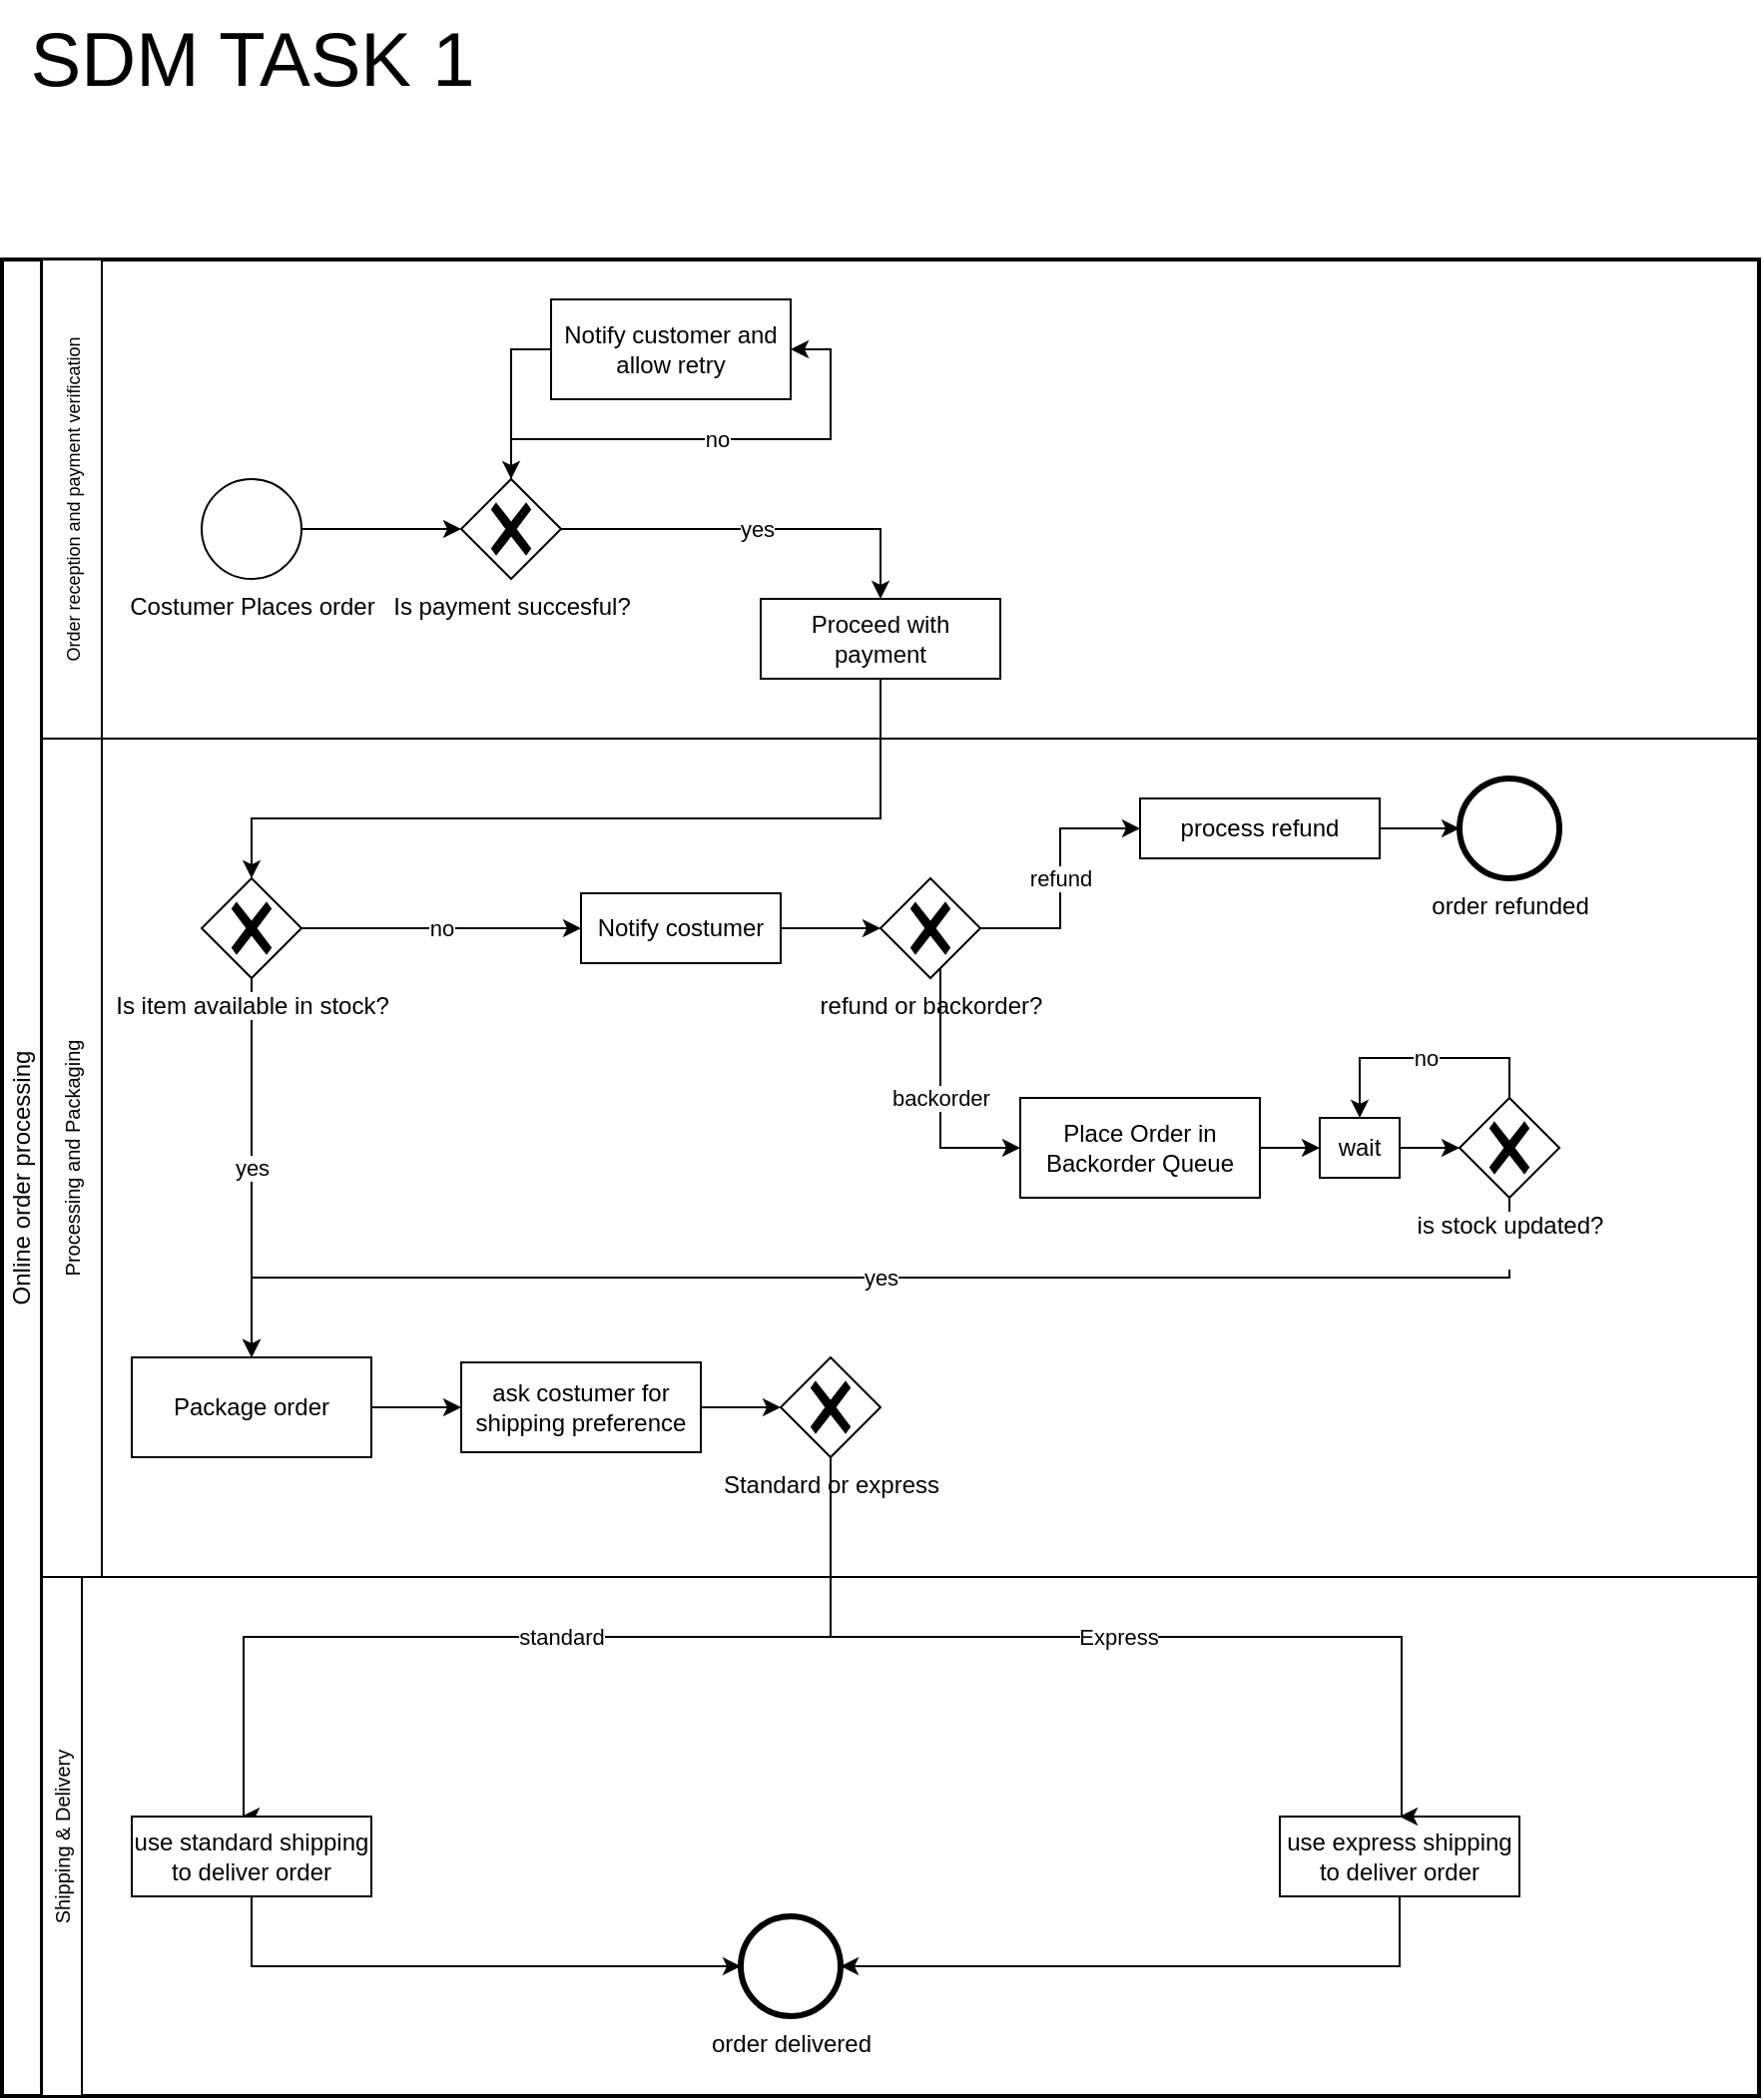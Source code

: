 <mxfile version="26.2.12" pages="4">
  <diagram name="Page-1" id="0d7SqtYKT9barw1XckDJ">
    <mxGraphModel dx="1090" dy="678" grid="1" gridSize="10" guides="1" tooltips="1" connect="1" arrows="1" fold="1" page="1" pageScale="1" pageWidth="850" pageHeight="1100" math="0" shadow="0">
      <root>
        <mxCell id="0" />
        <mxCell id="1" parent="0" />
        <mxCell id="Fey87q0Zufp7DdI9QDo3-1" value="Online order processing" style="swimlane;html=1;startSize=20;fontStyle=0;collapsible=0;horizontal=0;swimlaneLine=1;swimlaneFillColor=#ffffff;strokeWidth=2;whiteSpace=wrap;" parent="1" vertex="1">
          <mxGeometry x="120" y="500" width="880" height="920" as="geometry" />
        </mxCell>
        <mxCell id="Fey87q0Zufp7DdI9QDo3-2" value="&lt;div style=&quot;line-height: 110%;&quot;&gt;&lt;font style=&quot;font-weight: normal; font-size: 9px; line-height: 110%;&quot;&gt;Order reception and payment verification&lt;/font&gt;&lt;div&gt;&lt;/div&gt;&lt;/div&gt;" style="swimlane;startSize=30;horizontal=0;html=1;whiteSpace=wrap;align=center;" parent="Fey87q0Zufp7DdI9QDo3-1" vertex="1">
          <mxGeometry x="20" width="860" height="240" as="geometry" />
        </mxCell>
        <mxCell id="Fey87q0Zufp7DdI9QDo3-9" style="edgeStyle=orthogonalEdgeStyle;rounded=0;orthogonalLoop=1;jettySize=auto;html=1;" parent="Fey87q0Zufp7DdI9QDo3-2" source="Fey87q0Zufp7DdI9QDo3-5" target="Fey87q0Zufp7DdI9QDo3-6" edge="1">
          <mxGeometry relative="1" as="geometry" />
        </mxCell>
        <mxCell id="Fey87q0Zufp7DdI9QDo3-5" value="Costumer Places order&lt;div&gt;&lt;br&gt;&lt;/div&gt;" style="points=[[0.145,0.145,0],[0.5,0,0],[0.855,0.145,0],[1,0.5,0],[0.855,0.855,0],[0.5,1,0],[0.145,0.855,0],[0,0.5,0]];shape=mxgraph.bpmn.event;html=1;verticalLabelPosition=bottom;labelBackgroundColor=#ffffff;verticalAlign=top;align=center;perimeter=ellipsePerimeter;outlineConnect=0;aspect=fixed;outline=standard;symbol=general;" parent="Fey87q0Zufp7DdI9QDo3-2" vertex="1">
          <mxGeometry x="80" y="110" width="50" height="50" as="geometry" />
        </mxCell>
        <mxCell id="Fey87q0Zufp7DdI9QDo3-13" value="yes" style="edgeStyle=orthogonalEdgeStyle;rounded=0;orthogonalLoop=1;jettySize=auto;html=1;" parent="Fey87q0Zufp7DdI9QDo3-2" source="Fey87q0Zufp7DdI9QDo3-6" target="Fey87q0Zufp7DdI9QDo3-12" edge="1">
          <mxGeometry relative="1" as="geometry" />
        </mxCell>
        <mxCell id="Fey87q0Zufp7DdI9QDo3-6" value="Is payment succesful?&lt;div&gt;&lt;br&gt;&lt;/div&gt;" style="points=[[0.25,0.25,0],[0.5,0,0],[0.75,0.25,0],[1,0.5,0],[0.75,0.75,0],[0.5,1,0],[0.25,0.75,0],[0,0.5,0]];shape=mxgraph.bpmn.gateway2;html=1;verticalLabelPosition=bottom;labelBackgroundColor=#ffffff;verticalAlign=top;align=center;perimeter=rhombusPerimeter;outlineConnect=0;outline=none;symbol=none;gwType=exclusive;" parent="Fey87q0Zufp7DdI9QDo3-2" vertex="1">
          <mxGeometry x="210" y="110" width="50" height="50" as="geometry" />
        </mxCell>
        <mxCell id="Fey87q0Zufp7DdI9QDo3-12" value="Proceed with payment" style="points=[[0.25,0,0],[0.5,0,0],[0.75,0,0],[1,0.25,0],[1,0.5,0],[1,0.75,0],[0.75,1,0],[0.5,1,0],[0.25,1,0],[0,0.75,0],[0,0.5,0],[0,0.25,0]];shape=mxgraph.bpmn.task2;whiteSpace=wrap;rectStyle=rounded;size=10;html=1;container=1;expand=0;collapsible=0;taskMarker=abstract;" parent="Fey87q0Zufp7DdI9QDo3-2" vertex="1">
          <mxGeometry x="360" y="170" width="120" height="40" as="geometry" />
        </mxCell>
        <mxCell id="Fey87q0Zufp7DdI9QDo3-16" style="edgeStyle=orthogonalEdgeStyle;rounded=0;orthogonalLoop=1;jettySize=auto;html=1;exitX=0;exitY=0.5;exitDx=0;exitDy=0;exitPerimeter=0;" parent="Fey87q0Zufp7DdI9QDo3-2" source="Fey87q0Zufp7DdI9QDo3-14" target="Fey87q0Zufp7DdI9QDo3-6" edge="1">
          <mxGeometry relative="1" as="geometry" />
        </mxCell>
        <mxCell id="Fey87q0Zufp7DdI9QDo3-14" value="Notify customer and allow retry" style="points=[[0.25,0,0],[0.5,0,0],[0.75,0,0],[1,0.25,0],[1,0.5,0],[1,0.75,0],[0.75,1,0],[0.5,1,0],[0.25,1,0],[0,0.75,0],[0,0.5,0],[0,0.25,0]];shape=mxgraph.bpmn.task2;whiteSpace=wrap;rectStyle=rounded;size=10;html=1;container=1;expand=0;collapsible=0;taskMarker=abstract;" parent="Fey87q0Zufp7DdI9QDo3-2" vertex="1">
          <mxGeometry x="255" y="20" width="120" height="50" as="geometry" />
        </mxCell>
        <mxCell id="Fey87q0Zufp7DdI9QDo3-15" value="no" style="edgeStyle=orthogonalEdgeStyle;rounded=0;orthogonalLoop=1;jettySize=auto;html=1;entryX=1;entryY=0.5;entryDx=0;entryDy=0;entryPerimeter=0;" parent="Fey87q0Zufp7DdI9QDo3-2" source="Fey87q0Zufp7DdI9QDo3-6" target="Fey87q0Zufp7DdI9QDo3-14" edge="1">
          <mxGeometry relative="1" as="geometry">
            <Array as="points">
              <mxPoint x="235" y="90" />
              <mxPoint x="395" y="90" />
              <mxPoint x="395" y="45" />
            </Array>
          </mxGeometry>
        </mxCell>
        <mxCell id="Fey87q0Zufp7DdI9QDo3-3" value="&lt;span style=&quot;font-weight: normal;&quot;&gt;&lt;font style=&quot;font-size: 10px;&quot;&gt;Processing and Packaging&lt;/font&gt;&lt;/span&gt;" style="swimlane;startSize=30;horizontal=0;html=1;whiteSpace=wrap;" parent="Fey87q0Zufp7DdI9QDo3-1" vertex="1">
          <mxGeometry x="20" y="240" width="860" height="420" as="geometry" />
        </mxCell>
        <mxCell id="Fey87q0Zufp7DdI9QDo3-23" value="yes" style="edgeStyle=orthogonalEdgeStyle;rounded=0;orthogonalLoop=1;jettySize=auto;html=1;" parent="Fey87q0Zufp7DdI9QDo3-3" source="Fey87q0Zufp7DdI9QDo3-18" target="Fey87q0Zufp7DdI9QDo3-22" edge="1">
          <mxGeometry relative="1" as="geometry">
            <Array as="points">
              <mxPoint x="105" y="235" />
            </Array>
          </mxGeometry>
        </mxCell>
        <mxCell id="Fey87q0Zufp7DdI9QDo3-18" value="Is item available in stock?" style="points=[[0.25,0.25,0],[0.5,0,0],[0.75,0.25,0],[1,0.5,0],[0.75,0.75,0],[0.5,1,0],[0.25,0.75,0],[0,0.5,0]];shape=mxgraph.bpmn.gateway2;html=1;verticalLabelPosition=bottom;labelBackgroundColor=#ffffff;verticalAlign=top;align=center;perimeter=rhombusPerimeter;outlineConnect=0;outline=none;symbol=none;gwType=exclusive;" parent="Fey87q0Zufp7DdI9QDo3-3" vertex="1">
          <mxGeometry x="80" y="70" width="50" height="50" as="geometry" />
        </mxCell>
        <mxCell id="Fey87q0Zufp7DdI9QDo3-31" style="edgeStyle=orthogonalEdgeStyle;rounded=0;orthogonalLoop=1;jettySize=auto;html=1;" parent="Fey87q0Zufp7DdI9QDo3-3" source="Fey87q0Zufp7DdI9QDo3-20" target="Fey87q0Zufp7DdI9QDo3-30" edge="1">
          <mxGeometry relative="1" as="geometry" />
        </mxCell>
        <mxCell id="Fey87q0Zufp7DdI9QDo3-20" value="Notify costumer" style="points=[[0.25,0,0],[0.5,0,0],[0.75,0,0],[1,0.25,0],[1,0.5,0],[1,0.75,0],[0.75,1,0],[0.5,1,0],[0.25,1,0],[0,0.75,0],[0,0.5,0],[0,0.25,0]];shape=mxgraph.bpmn.task2;whiteSpace=wrap;rectStyle=rounded;size=10;html=1;container=1;expand=0;collapsible=0;taskMarker=abstract;" parent="Fey87q0Zufp7DdI9QDo3-3" vertex="1">
          <mxGeometry x="270" y="77.5" width="100" height="35" as="geometry" />
        </mxCell>
        <mxCell id="Fey87q0Zufp7DdI9QDo3-21" value="no" style="edgeStyle=orthogonalEdgeStyle;rounded=0;orthogonalLoop=1;jettySize=auto;html=1;entryX=0;entryY=0.5;entryDx=0;entryDy=0;entryPerimeter=0;" parent="Fey87q0Zufp7DdI9QDo3-3" source="Fey87q0Zufp7DdI9QDo3-18" target="Fey87q0Zufp7DdI9QDo3-20" edge="1">
          <mxGeometry relative="1" as="geometry" />
        </mxCell>
        <mxCell id="Fey87q0Zufp7DdI9QDo3-22" value="Package order" style="points=[[0.25,0,0],[0.5,0,0],[0.75,0,0],[1,0.25,0],[1,0.5,0],[1,0.75,0],[0.75,1,0],[0.5,1,0],[0.25,1,0],[0,0.75,0],[0,0.5,0],[0,0.25,0]];shape=mxgraph.bpmn.task2;whiteSpace=wrap;rectStyle=rounded;size=10;html=1;container=1;expand=0;collapsible=0;taskMarker=abstract;" parent="Fey87q0Zufp7DdI9QDo3-3" vertex="1">
          <mxGeometry x="45" y="310" width="120" height="50" as="geometry" />
        </mxCell>
        <mxCell id="Fey87q0Zufp7DdI9QDo3-25" value="ask costumer for shipping preference" style="points=[[0.25,0,0],[0.5,0,0],[0.75,0,0],[1,0.25,0],[1,0.5,0],[1,0.75,0],[0.75,1,0],[0.5,1,0],[0.25,1,0],[0,0.75,0],[0,0.5,0],[0,0.25,0]];shape=mxgraph.bpmn.task2;whiteSpace=wrap;rectStyle=rounded;size=10;html=1;container=1;expand=0;collapsible=0;taskMarker=abstract;" parent="Fey87q0Zufp7DdI9QDo3-3" vertex="1">
          <mxGeometry x="210" y="312.5" width="120" height="45" as="geometry" />
        </mxCell>
        <mxCell id="Fey87q0Zufp7DdI9QDo3-26" style="edgeStyle=orthogonalEdgeStyle;rounded=0;orthogonalLoop=1;jettySize=auto;html=1;entryX=0;entryY=0.5;entryDx=0;entryDy=0;entryPerimeter=0;" parent="Fey87q0Zufp7DdI9QDo3-3" source="Fey87q0Zufp7DdI9QDo3-22" target="Fey87q0Zufp7DdI9QDo3-25" edge="1">
          <mxGeometry relative="1" as="geometry" />
        </mxCell>
        <mxCell id="Fey87q0Zufp7DdI9QDo3-45" style="edgeStyle=orthogonalEdgeStyle;rounded=0;orthogonalLoop=1;jettySize=auto;html=1;" parent="Fey87q0Zufp7DdI9QDo3-3" source="Fey87q0Zufp7DdI9QDo3-27" edge="1">
          <mxGeometry relative="1" as="geometry">
            <mxPoint x="100" y="540" as="targetPoint" />
            <Array as="points">
              <mxPoint x="395" y="450" />
              <mxPoint x="101" y="450" />
            </Array>
          </mxGeometry>
        </mxCell>
        <mxCell id="Fey87q0Zufp7DdI9QDo3-46" value="standard" style="edgeLabel;html=1;align=center;verticalAlign=middle;resizable=0;points=[];" parent="Fey87q0Zufp7DdI9QDo3-45" vertex="1" connectable="0">
          <mxGeometry x="-0.051" relative="1" as="geometry">
            <mxPoint as="offset" />
          </mxGeometry>
        </mxCell>
        <mxCell id="Fey87q0Zufp7DdI9QDo3-27" value="Standard or express&lt;div&gt;&lt;br&gt;&lt;/div&gt;" style="points=[[0.25,0.25,0],[0.5,0,0],[0.75,0.25,0],[1,0.5,0],[0.75,0.75,0],[0.5,1,0],[0.25,0.75,0],[0,0.5,0]];shape=mxgraph.bpmn.gateway2;html=1;verticalLabelPosition=bottom;labelBackgroundColor=#ffffff;verticalAlign=top;align=center;perimeter=rhombusPerimeter;outlineConnect=0;outline=none;symbol=none;gwType=exclusive;" parent="Fey87q0Zufp7DdI9QDo3-3" vertex="1">
          <mxGeometry x="370" y="310" width="50" height="50" as="geometry" />
        </mxCell>
        <mxCell id="Fey87q0Zufp7DdI9QDo3-29" style="edgeStyle=orthogonalEdgeStyle;rounded=0;orthogonalLoop=1;jettySize=auto;html=1;entryX=0;entryY=0.5;entryDx=0;entryDy=0;entryPerimeter=0;" parent="Fey87q0Zufp7DdI9QDo3-3" source="Fey87q0Zufp7DdI9QDo3-25" target="Fey87q0Zufp7DdI9QDo3-27" edge="1">
          <mxGeometry relative="1" as="geometry" />
        </mxCell>
        <mxCell id="Fey87q0Zufp7DdI9QDo3-30" value="refund or backorder?" style="points=[[0.25,0.25,0],[0.5,0,0],[0.75,0.25,0],[1,0.5,0],[0.75,0.75,0],[0.5,1,0],[0.25,0.75,0],[0,0.5,0]];shape=mxgraph.bpmn.gateway2;html=1;verticalLabelPosition=bottom;labelBackgroundColor=#ffffff;verticalAlign=top;align=center;perimeter=rhombusPerimeter;outlineConnect=0;outline=none;symbol=none;gwType=exclusive;" parent="Fey87q0Zufp7DdI9QDo3-3" vertex="1">
          <mxGeometry x="420" y="70" width="50" height="50" as="geometry" />
        </mxCell>
        <mxCell id="Fey87q0Zufp7DdI9QDo3-35" style="edgeStyle=orthogonalEdgeStyle;rounded=0;orthogonalLoop=1;jettySize=auto;html=1;" parent="Fey87q0Zufp7DdI9QDo3-3" source="Fey87q0Zufp7DdI9QDo3-32" target="Fey87q0Zufp7DdI9QDo3-34" edge="1">
          <mxGeometry relative="1" as="geometry" />
        </mxCell>
        <mxCell id="Fey87q0Zufp7DdI9QDo3-32" value="process refund" style="points=[[0.25,0,0],[0.5,0,0],[0.75,0,0],[1,0.25,0],[1,0.5,0],[1,0.75,0],[0.75,1,0],[0.5,1,0],[0.25,1,0],[0,0.75,0],[0,0.5,0],[0,0.25,0]];shape=mxgraph.bpmn.task2;whiteSpace=wrap;rectStyle=rounded;size=10;html=1;container=1;expand=0;collapsible=0;taskMarker=abstract;" parent="Fey87q0Zufp7DdI9QDo3-3" vertex="1">
          <mxGeometry x="550" y="30" width="120" height="30" as="geometry" />
        </mxCell>
        <mxCell id="Fey87q0Zufp7DdI9QDo3-33" value="refund" style="edgeStyle=orthogonalEdgeStyle;rounded=0;orthogonalLoop=1;jettySize=auto;html=1;entryX=0;entryY=0.5;entryDx=0;entryDy=0;entryPerimeter=0;" parent="Fey87q0Zufp7DdI9QDo3-3" source="Fey87q0Zufp7DdI9QDo3-30" target="Fey87q0Zufp7DdI9QDo3-32" edge="1">
          <mxGeometry relative="1" as="geometry" />
        </mxCell>
        <mxCell id="Fey87q0Zufp7DdI9QDo3-34" value="order refunded" style="points=[[0.145,0.145,0],[0.5,0,0],[0.855,0.145,0],[1,0.5,0],[0.855,0.855,0],[0.5,1,0],[0.145,0.855,0],[0,0.5,0]];shape=mxgraph.bpmn.event;html=1;verticalLabelPosition=bottom;labelBackgroundColor=#ffffff;verticalAlign=top;align=center;perimeter=ellipsePerimeter;outlineConnect=0;aspect=fixed;outline=end;symbol=terminate2;" parent="Fey87q0Zufp7DdI9QDo3-3" vertex="1">
          <mxGeometry x="710" y="20" width="50" height="50" as="geometry" />
        </mxCell>
        <mxCell id="Fey87q0Zufp7DdI9QDo3-36" value="Place Order in Backorder Queue" style="points=[[0.25,0,0],[0.5,0,0],[0.75,0,0],[1,0.25,0],[1,0.5,0],[1,0.75,0],[0.75,1,0],[0.5,1,0],[0.25,1,0],[0,0.75,0],[0,0.5,0],[0,0.25,0]];shape=mxgraph.bpmn.task2;whiteSpace=wrap;rectStyle=rounded;size=10;html=1;container=1;expand=0;collapsible=0;taskMarker=abstract;" parent="Fey87q0Zufp7DdI9QDo3-3" vertex="1">
          <mxGeometry x="490" y="180" width="120" height="50" as="geometry" />
        </mxCell>
        <mxCell id="Fey87q0Zufp7DdI9QDo3-37" value="backorder" style="edgeStyle=orthogonalEdgeStyle;rounded=0;orthogonalLoop=1;jettySize=auto;html=1;entryX=0;entryY=0.5;entryDx=0;entryDy=0;entryPerimeter=0;" parent="Fey87q0Zufp7DdI9QDo3-3" source="Fey87q0Zufp7DdI9QDo3-30" target="Fey87q0Zufp7DdI9QDo3-36" edge="1">
          <mxGeometry relative="1" as="geometry">
            <Array as="points">
              <mxPoint x="450" y="205" />
            </Array>
          </mxGeometry>
        </mxCell>
        <mxCell id="Fey87q0Zufp7DdI9QDo3-41" style="edgeStyle=orthogonalEdgeStyle;rounded=0;orthogonalLoop=1;jettySize=auto;html=1;" parent="Fey87q0Zufp7DdI9QDo3-3" source="Fey87q0Zufp7DdI9QDo3-38" target="Fey87q0Zufp7DdI9QDo3-40" edge="1">
          <mxGeometry relative="1" as="geometry" />
        </mxCell>
        <mxCell id="Fey87q0Zufp7DdI9QDo3-38" value="wait" style="points=[[0.25,0,0],[0.5,0,0],[0.75,0,0],[1,0.25,0],[1,0.5,0],[1,0.75,0],[0.75,1,0],[0.5,1,0],[0.25,1,0],[0,0.75,0],[0,0.5,0],[0,0.25,0]];shape=mxgraph.bpmn.task2;whiteSpace=wrap;rectStyle=rounded;size=10;html=1;container=1;expand=0;collapsible=0;taskMarker=abstract;" parent="Fey87q0Zufp7DdI9QDo3-3" vertex="1">
          <mxGeometry x="640" y="190" width="40" height="30" as="geometry" />
        </mxCell>
        <mxCell id="Fey87q0Zufp7DdI9QDo3-39" style="edgeStyle=orthogonalEdgeStyle;rounded=0;orthogonalLoop=1;jettySize=auto;html=1;entryX=0;entryY=0.5;entryDx=0;entryDy=0;entryPerimeter=0;" parent="Fey87q0Zufp7DdI9QDo3-3" source="Fey87q0Zufp7DdI9QDo3-36" target="Fey87q0Zufp7DdI9QDo3-38" edge="1">
          <mxGeometry relative="1" as="geometry" />
        </mxCell>
        <mxCell id="Fey87q0Zufp7DdI9QDo3-44" value="yes" style="edgeStyle=orthogonalEdgeStyle;rounded=0;orthogonalLoop=1;jettySize=auto;html=1;" parent="Fey87q0Zufp7DdI9QDo3-3" source="Fey87q0Zufp7DdI9QDo3-40" target="Fey87q0Zufp7DdI9QDo3-22" edge="1">
          <mxGeometry relative="1" as="geometry">
            <Array as="points">
              <mxPoint x="735" y="270" />
              <mxPoint x="105" y="270" />
            </Array>
          </mxGeometry>
        </mxCell>
        <mxCell id="Fey87q0Zufp7DdI9QDo3-40" value="is stock updated?&lt;div&gt;&lt;br&gt;&lt;/div&gt;" style="points=[[0.25,0.25,0],[0.5,0,0],[0.75,0.25,0],[1,0.5,0],[0.75,0.75,0],[0.5,1,0],[0.25,0.75,0],[0,0.5,0]];shape=mxgraph.bpmn.gateway2;html=1;verticalLabelPosition=bottom;labelBackgroundColor=#ffffff;verticalAlign=top;align=center;perimeter=rhombusPerimeter;outlineConnect=0;outline=none;symbol=none;gwType=exclusive;" parent="Fey87q0Zufp7DdI9QDo3-3" vertex="1">
          <mxGeometry x="710" y="180" width="50" height="50" as="geometry" />
        </mxCell>
        <mxCell id="Fey87q0Zufp7DdI9QDo3-42" value="no" style="edgeStyle=orthogonalEdgeStyle;rounded=0;orthogonalLoop=1;jettySize=auto;html=1;" parent="Fey87q0Zufp7DdI9QDo3-3" source="Fey87q0Zufp7DdI9QDo3-40" target="Fey87q0Zufp7DdI9QDo3-38" edge="1">
          <mxGeometry relative="1" as="geometry">
            <Array as="points">
              <mxPoint x="735" y="160" />
              <mxPoint x="660" y="160" />
            </Array>
          </mxGeometry>
        </mxCell>
        <mxCell id="Fey87q0Zufp7DdI9QDo3-4" value="&lt;span style=&quot;font-weight: normal;&quot;&gt;&lt;font style=&quot;font-size: 10px; line-height: 110%;&quot;&gt;Shipping &amp;amp; Delivery&lt;/font&gt;&lt;/span&gt;" style="swimlane;startSize=20;horizontal=0;html=1;whiteSpace=wrap;" parent="Fey87q0Zufp7DdI9QDo3-1" vertex="1">
          <mxGeometry x="20" y="660" width="860" height="260" as="geometry" />
        </mxCell>
        <mxCell id="Fey87q0Zufp7DdI9QDo3-48" value="use standard shipping to deliver order" style="points=[[0.25,0,0],[0.5,0,0],[0.75,0,0],[1,0.25,0],[1,0.5,0],[1,0.75,0],[0.75,1,0],[0.5,1,0],[0.25,1,0],[0,0.75,0],[0,0.5,0],[0,0.25,0]];shape=mxgraph.bpmn.task2;whiteSpace=wrap;rectStyle=rounded;size=10;html=1;container=1;expand=0;collapsible=0;taskMarker=abstract;" parent="Fey87q0Zufp7DdI9QDo3-4" vertex="1">
          <mxGeometry x="45" y="120" width="120" height="40" as="geometry" />
        </mxCell>
        <mxCell id="Fey87q0Zufp7DdI9QDo3-49" value="use express shipping to deliver order" style="points=[[0.25,0,0],[0.5,0,0],[0.75,0,0],[1,0.25,0],[1,0.5,0],[1,0.75,0],[0.75,1,0],[0.5,1,0],[0.25,1,0],[0,0.75,0],[0,0.5,0],[0,0.25,0]];shape=mxgraph.bpmn.task2;whiteSpace=wrap;rectStyle=rounded;size=10;html=1;container=1;expand=0;collapsible=0;taskMarker=abstract;" parent="Fey87q0Zufp7DdI9QDo3-4" vertex="1">
          <mxGeometry x="620" y="120" width="120" height="40" as="geometry" />
        </mxCell>
        <mxCell id="Fey87q0Zufp7DdI9QDo3-50" value="order delivered" style="points=[[0.145,0.145,0],[0.5,0,0],[0.855,0.145,0],[1,0.5,0],[0.855,0.855,0],[0.5,1,0],[0.145,0.855,0],[0,0.5,0]];shape=mxgraph.bpmn.event;html=1;verticalLabelPosition=bottom;labelBackgroundColor=#ffffff;verticalAlign=top;align=center;perimeter=ellipsePerimeter;outlineConnect=0;aspect=fixed;outline=end;symbol=terminate2;" parent="Fey87q0Zufp7DdI9QDo3-4" vertex="1">
          <mxGeometry x="350" y="170" width="50" height="50" as="geometry" />
        </mxCell>
        <mxCell id="Fey87q0Zufp7DdI9QDo3-51" style="edgeStyle=orthogonalEdgeStyle;rounded=0;orthogonalLoop=1;jettySize=auto;html=1;exitX=0.5;exitY=1;exitDx=0;exitDy=0;exitPerimeter=0;entryX=1;entryY=0.5;entryDx=0;entryDy=0;entryPerimeter=0;" parent="Fey87q0Zufp7DdI9QDo3-4" source="Fey87q0Zufp7DdI9QDo3-49" target="Fey87q0Zufp7DdI9QDo3-50" edge="1">
          <mxGeometry relative="1" as="geometry" />
        </mxCell>
        <mxCell id="Fey87q0Zufp7DdI9QDo3-52" style="edgeStyle=orthogonalEdgeStyle;rounded=0;orthogonalLoop=1;jettySize=auto;html=1;entryX=0;entryY=0.5;entryDx=0;entryDy=0;entryPerimeter=0;" parent="Fey87q0Zufp7DdI9QDo3-4" source="Fey87q0Zufp7DdI9QDo3-48" target="Fey87q0Zufp7DdI9QDo3-50" edge="1">
          <mxGeometry relative="1" as="geometry">
            <Array as="points">
              <mxPoint x="105" y="195" />
            </Array>
          </mxGeometry>
        </mxCell>
        <mxCell id="Fey87q0Zufp7DdI9QDo3-19" style="edgeStyle=orthogonalEdgeStyle;rounded=0;orthogonalLoop=1;jettySize=auto;html=1;entryX=0.5;entryY=0;entryDx=0;entryDy=0;entryPerimeter=0;" parent="Fey87q0Zufp7DdI9QDo3-1" source="Fey87q0Zufp7DdI9QDo3-12" target="Fey87q0Zufp7DdI9QDo3-18" edge="1">
          <mxGeometry relative="1" as="geometry">
            <Array as="points">
              <mxPoint x="440" y="280" />
              <mxPoint x="125" y="280" />
            </Array>
          </mxGeometry>
        </mxCell>
        <mxCell id="Fey87q0Zufp7DdI9QDo3-47" value="Express" style="edgeStyle=orthogonalEdgeStyle;rounded=0;orthogonalLoop=1;jettySize=auto;html=1;entryX=0.5;entryY=0;entryDx=0;entryDy=0;entryPerimeter=0;" parent="Fey87q0Zufp7DdI9QDo3-1" source="Fey87q0Zufp7DdI9QDo3-27" target="Fey87q0Zufp7DdI9QDo3-49" edge="1">
          <mxGeometry relative="1" as="geometry">
            <mxPoint x="700" y="770" as="targetPoint" />
            <Array as="points">
              <mxPoint x="415" y="690" />
              <mxPoint x="701" y="690" />
            </Array>
          </mxGeometry>
        </mxCell>
        <mxCell id="Fey87q0Zufp7DdI9QDo3-53" value="&lt;font style=&quot;font-size: 38px;&quot;&gt;SDM TASK 1&lt;/font&gt;" style="text;html=1;align=center;verticalAlign=middle;resizable=0;points=[];autosize=1;strokeColor=none;fillColor=none;" parent="1" vertex="1">
          <mxGeometry x="120" y="370" width="250" height="60" as="geometry" />
        </mxCell>
      </root>
    </mxGraphModel>
  </diagram>
  <diagram id="v5FAX5ULIlOkOhBtZl0O" name="Page-2">
    <mxGraphModel dx="1417" dy="881" grid="1" gridSize="10" guides="1" tooltips="1" connect="1" arrows="1" fold="1" page="1" pageScale="1" pageWidth="850" pageHeight="1100" math="0" shadow="0">
      <root>
        <mxCell id="0" />
        <mxCell id="1" parent="0" />
        <mxCell id="Av55s0FEKBD2n_czvjaq-1" value="&lt;font style=&quot;font-size: 24px;&quot;&gt;SDM TASK 2&lt;/font&gt;" style="text;html=1;align=center;verticalAlign=middle;resizable=0;points=[];autosize=1;strokeColor=none;fillColor=none;" parent="1" vertex="1">
          <mxGeometry x="20" y="10" width="160" height="40" as="geometry" />
        </mxCell>
        <mxCell id="dW5_-stRk2FMP1xT4MXc-1" value="Costumer" style="swimlane;html=1;startSize=20;fontStyle=0;collapsible=0;horizontal=0;swimlaneLine=1;swimlaneFillColor=#ffffff;strokeWidth=2;whiteSpace=wrap;" parent="1" vertex="1">
          <mxGeometry x="40" y="90" width="1340" height="340" as="geometry" />
        </mxCell>
        <mxCell id="dW5_-stRk2FMP1xT4MXc-62" value="send claim" style="points=[[0.145,0.145,0],[0.5,0,0],[0.855,0.145,0],[1,0.5,0],[0.855,0.855,0],[0.5,1,0],[0.145,0.855,0],[0,0.5,0]];shape=mxgraph.bpmn.event;html=1;verticalLabelPosition=bottom;labelBackgroundColor=#ffffff;verticalAlign=top;align=center;perimeter=ellipsePerimeter;outlineConnect=0;aspect=fixed;outline=standard;symbol=message;" parent="dW5_-stRk2FMP1xT4MXc-1" vertex="1">
          <mxGeometry x="70" y="210" width="50" height="50" as="geometry" />
        </mxCell>
        <mxCell id="dW5_-stRk2FMP1xT4MXc-66" value="Provide missing information" style="points=[[0.145,0.145,0],[0.5,0,0],[0.855,0.145,0],[1,0.5,0],[0.855,0.855,0],[0.5,1,0],[0.145,0.855,0],[0,0.5,0]];shape=mxgraph.bpmn.event;html=1;verticalLabelPosition=bottom;labelBackgroundColor=#ffffff;verticalAlign=top;align=center;perimeter=ellipsePerimeter;outlineConnect=0;aspect=fixed;outline=catching;symbol=message;" parent="dW5_-stRk2FMP1xT4MXc-1" vertex="1">
          <mxGeometry x="720" y="210" width="50" height="50" as="geometry" />
        </mxCell>
        <mxCell id="dW5_-stRk2FMP1xT4MXc-67" value="Rejection notification" style="points=[[0.145,0.145,0],[0.5,0,0],[0.855,0.145,0],[1,0.5,0],[0.855,0.855,0],[0.5,1,0],[0.145,0.855,0],[0,0.5,0]];shape=mxgraph.bpmn.event;html=1;verticalLabelPosition=bottom;labelBackgroundColor=#ffffff;verticalAlign=top;align=center;perimeter=ellipsePerimeter;outlineConnect=0;aspect=fixed;outline=end;symbol=message;" parent="dW5_-stRk2FMP1xT4MXc-1" vertex="1">
          <mxGeometry x="1070" y="220" width="50" height="50" as="geometry" />
        </mxCell>
        <mxCell id="dW5_-stRk2FMP1xT4MXc-2" value="Insurance Company" style="swimlane;html=1;startSize=20;fontStyle=0;collapsible=0;horizontal=0;swimlaneLine=1;swimlaneFillColor=#ffffff;strokeWidth=2;whiteSpace=wrap;" parent="1" vertex="1">
          <mxGeometry x="40" y="480" width="1340" height="660" as="geometry" />
        </mxCell>
        <mxCell id="dW5_-stRk2FMP1xT4MXc-12" style="edgeStyle=orthogonalEdgeStyle;rounded=0;orthogonalLoop=1;jettySize=auto;html=1;exitX=1;exitY=0.5;exitDx=0;exitDy=0;exitPerimeter=0;" parent="dW5_-stRk2FMP1xT4MXc-2" source="dW5_-stRk2FMP1xT4MXc-8" target="dW5_-stRk2FMP1xT4MXc-10" edge="1">
          <mxGeometry relative="1" as="geometry" />
        </mxCell>
        <mxCell id="dW5_-stRk2FMP1xT4MXc-8" value="" style="points=[[0.25,0.25,0],[0.5,0,0],[0.75,0.25,0],[1,0.5,0],[0.75,0.75,0],[0.5,1,0],[0.25,0.75,0],[0,0.5,0]];shape=mxgraph.bpmn.gateway2;html=1;verticalLabelPosition=bottom;labelBackgroundColor=#ffffff;verticalAlign=top;align=center;perimeter=rhombusPerimeter;outlineConnect=0;outline=none;symbol=none;gwType=parallel;" parent="dW5_-stRk2FMP1xT4MXc-2" vertex="1">
          <mxGeometry x="160" y="40" width="50" height="50" as="geometry" />
        </mxCell>
        <mxCell id="dW5_-stRk2FMP1xT4MXc-9" style="edgeStyle=orthogonalEdgeStyle;rounded=0;orthogonalLoop=1;jettySize=auto;html=1;exitX=1;exitY=0.5;exitDx=0;exitDy=0;exitPerimeter=0;entryX=0;entryY=0.5;entryDx=0;entryDy=0;entryPerimeter=0;" parent="dW5_-stRk2FMP1xT4MXc-2" target="dW5_-stRk2FMP1xT4MXc-8" edge="1">
          <mxGeometry relative="1" as="geometry">
            <mxPoint x="110" y="65" as="sourcePoint" />
          </mxGeometry>
        </mxCell>
        <mxCell id="dW5_-stRk2FMP1xT4MXc-10" value="Register claim details" style="points=[[0.25,0,0],[0.5,0,0],[0.75,0,0],[1,0.25,0],[1,0.5,0],[1,0.75,0],[0.75,1,0],[0.5,1,0],[0.25,1,0],[0,0.75,0],[0,0.5,0],[0,0.25,0]];shape=mxgraph.bpmn.task2;whiteSpace=wrap;rectStyle=rounded;size=10;html=1;container=1;expand=0;collapsible=0;taskMarker=abstract;" parent="dW5_-stRk2FMP1xT4MXc-2" vertex="1">
          <mxGeometry x="260" y="30" width="120" height="40" as="geometry" />
        </mxCell>
        <mxCell id="dW5_-stRk2FMP1xT4MXc-11" value="verify document completeness" style="points=[[0.25,0,0],[0.5,0,0],[0.75,0,0],[1,0.25,0],[1,0.5,0],[1,0.75,0],[0.75,1,0],[0.5,1,0],[0.25,1,0],[0,0.75,0],[0,0.5,0],[0,0.25,0]];shape=mxgraph.bpmn.task2;whiteSpace=wrap;rectStyle=rounded;size=10;html=1;container=1;expand=0;collapsible=0;taskMarker=abstract;" parent="dW5_-stRk2FMP1xT4MXc-2" vertex="1">
          <mxGeometry x="260" y="80" width="120" height="40" as="geometry" />
        </mxCell>
        <mxCell id="dW5_-stRk2FMP1xT4MXc-13" style="edgeStyle=orthogonalEdgeStyle;rounded=0;orthogonalLoop=1;jettySize=auto;html=1;exitX=1;exitY=0.5;exitDx=0;exitDy=0;exitPerimeter=0;entryX=0;entryY=0.5;entryDx=0;entryDy=0;entryPerimeter=0;" parent="dW5_-stRk2FMP1xT4MXc-2" source="dW5_-stRk2FMP1xT4MXc-8" target="dW5_-stRk2FMP1xT4MXc-11" edge="1">
          <mxGeometry relative="1" as="geometry" />
        </mxCell>
        <mxCell id="dW5_-stRk2FMP1xT4MXc-23" value="no" style="edgeStyle=orthogonalEdgeStyle;rounded=0;orthogonalLoop=1;jettySize=auto;html=1;exitX=1;exitY=0.5;exitDx=0;exitDy=0;exitPerimeter=0;entryX=0;entryY=0.5;entryDx=0;entryDy=0;entryPerimeter=0;" parent="dW5_-stRk2FMP1xT4MXc-2" source="dW5_-stRk2FMP1xT4MXc-14" target="dW5_-stRk2FMP1xT4MXc-65" edge="1">
          <mxGeometry relative="1" as="geometry">
            <mxPoint x="660" y="65.286" as="targetPoint" />
          </mxGeometry>
        </mxCell>
        <mxCell id="dW5_-stRk2FMP1xT4MXc-14" value="Are documents complete?" style="points=[[0.25,0.25,0],[0.5,0,0],[0.75,0.25,0],[1,0.5,0],[0.75,0.75,0],[0.5,1,0],[0.25,0.75,0],[0,0.5,0]];shape=mxgraph.bpmn.gateway2;html=1;verticalLabelPosition=bottom;labelBackgroundColor=#ffffff;verticalAlign=top;align=center;perimeter=rhombusPerimeter;outlineConnect=0;outline=none;symbol=none;gwType=exclusive;" parent="dW5_-stRk2FMP1xT4MXc-2" vertex="1">
          <mxGeometry x="550" y="40" width="50" height="50" as="geometry" />
        </mxCell>
        <mxCell id="dW5_-stRk2FMP1xT4MXc-18" value="" style="points=[[0.25,0.25,0],[0.5,0,0],[0.75,0.25,0],[1,0.5,0],[0.75,0.75,0],[0.5,1,0],[0.25,0.75,0],[0,0.5,0]];shape=mxgraph.bpmn.gateway2;html=1;verticalLabelPosition=bottom;labelBackgroundColor=#ffffff;verticalAlign=top;align=center;perimeter=rhombusPerimeter;outlineConnect=0;outline=none;symbol=none;gwType=parallel;" parent="dW5_-stRk2FMP1xT4MXc-2" vertex="1">
          <mxGeometry x="430" y="40" width="50" height="50" as="geometry" />
        </mxCell>
        <mxCell id="dW5_-stRk2FMP1xT4MXc-19" style="edgeStyle=orthogonalEdgeStyle;rounded=0;orthogonalLoop=1;jettySize=auto;html=1;entryX=0.5;entryY=0;entryDx=0;entryDy=0;entryPerimeter=0;" parent="dW5_-stRk2FMP1xT4MXc-2" source="dW5_-stRk2FMP1xT4MXc-10" target="dW5_-stRk2FMP1xT4MXc-18" edge="1">
          <mxGeometry relative="1" as="geometry" />
        </mxCell>
        <mxCell id="dW5_-stRk2FMP1xT4MXc-20" style="edgeStyle=orthogonalEdgeStyle;rounded=0;orthogonalLoop=1;jettySize=auto;html=1;entryX=0.5;entryY=1;entryDx=0;entryDy=0;entryPerimeter=0;" parent="dW5_-stRk2FMP1xT4MXc-2" source="dW5_-stRk2FMP1xT4MXc-11" target="dW5_-stRk2FMP1xT4MXc-18" edge="1">
          <mxGeometry relative="1" as="geometry">
            <Array as="points">
              <mxPoint x="455" y="100" />
            </Array>
          </mxGeometry>
        </mxCell>
        <mxCell id="dW5_-stRk2FMP1xT4MXc-21" style="edgeStyle=orthogonalEdgeStyle;rounded=0;orthogonalLoop=1;jettySize=auto;html=1;exitX=1;exitY=0.5;exitDx=0;exitDy=0;exitPerimeter=0;entryX=0;entryY=0.5;entryDx=0;entryDy=0;entryPerimeter=0;" parent="dW5_-stRk2FMP1xT4MXc-2" source="dW5_-stRk2FMP1xT4MXc-18" target="dW5_-stRk2FMP1xT4MXc-14" edge="1">
          <mxGeometry relative="1" as="geometry" />
        </mxCell>
        <mxCell id="dW5_-stRk2FMP1xT4MXc-29" value="Evaluate claim validity" style="points=[[0.25,0,0],[0.5,0,0],[0.75,0,0],[1,0.25,0],[1,0.5,0],[1,0.75,0],[0.75,1,0],[0.5,1,0],[0.25,1,0],[0,0.75,0],[0,0.5,0],[0,0.25,0]];shape=mxgraph.bpmn.task2;whiteSpace=wrap;rectStyle=rounded;size=10;html=1;container=1;expand=0;collapsible=0;taskMarker=abstract;" parent="dW5_-stRk2FMP1xT4MXc-2" vertex="1">
          <mxGeometry x="515" y="180" width="120" height="80" as="geometry" />
        </mxCell>
        <mxCell id="dW5_-stRk2FMP1xT4MXc-30" value="yes" style="edgeStyle=orthogonalEdgeStyle;rounded=0;orthogonalLoop=1;jettySize=auto;html=1;exitX=0.5;exitY=1;exitDx=0;exitDy=0;exitPerimeter=0;entryX=0.5;entryY=0;entryDx=0;entryDy=0;entryPerimeter=0;" parent="dW5_-stRk2FMP1xT4MXc-2" source="dW5_-stRk2FMP1xT4MXc-14" target="dW5_-stRk2FMP1xT4MXc-29" edge="1">
          <mxGeometry relative="1" as="geometry" />
        </mxCell>
        <mxCell id="dW5_-stRk2FMP1xT4MXc-34" value="no" style="edgeStyle=orthogonalEdgeStyle;rounded=0;orthogonalLoop=1;jettySize=auto;html=1;exitX=1;exitY=0.5;exitDx=0;exitDy=0;exitPerimeter=0;entryX=0;entryY=0.5;entryDx=0;entryDy=0;entryPerimeter=0;" parent="dW5_-stRk2FMP1xT4MXc-2" source="dW5_-stRk2FMP1xT4MXc-31" target="dW5_-stRk2FMP1xT4MXc-54" edge="1">
          <mxGeometry relative="1" as="geometry">
            <mxPoint x="900" y="350" as="targetPoint" />
          </mxGeometry>
        </mxCell>
        <mxCell id="dW5_-stRk2FMP1xT4MXc-31" value="is the claim valid?" style="points=[[0.25,0.25,0],[0.5,0,0],[0.75,0.25,0],[1,0.5,0],[0.75,0.75,0],[0.5,1,0],[0.25,0.75,0],[0,0.5,0]];shape=mxgraph.bpmn.gateway2;html=1;verticalLabelPosition=bottom;labelBackgroundColor=#ffffff;verticalAlign=top;align=center;perimeter=rhombusPerimeter;outlineConnect=0;outline=none;symbol=none;gwType=exclusive;" parent="dW5_-stRk2FMP1xT4MXc-2" vertex="1">
          <mxGeometry x="550" y="310" width="50" height="50" as="geometry" />
        </mxCell>
        <mxCell id="dW5_-stRk2FMP1xT4MXc-32" style="edgeStyle=orthogonalEdgeStyle;rounded=0;orthogonalLoop=1;jettySize=auto;html=1;exitX=0.5;exitY=1;exitDx=0;exitDy=0;exitPerimeter=0;entryX=0.5;entryY=0;entryDx=0;entryDy=0;entryPerimeter=0;" parent="dW5_-stRk2FMP1xT4MXc-2" source="dW5_-stRk2FMP1xT4MXc-29" target="dW5_-stRk2FMP1xT4MXc-31" edge="1">
          <mxGeometry relative="1" as="geometry" />
        </mxCell>
        <mxCell id="dW5_-stRk2FMP1xT4MXc-60" style="edgeStyle=orthogonalEdgeStyle;rounded=0;orthogonalLoop=1;jettySize=auto;html=1;exitX=0.5;exitY=0;exitDx=0;exitDy=0;exitPerimeter=0;" parent="dW5_-stRk2FMP1xT4MXc-2" source="dW5_-stRk2FMP1xT4MXc-33" edge="1">
          <mxGeometry relative="1" as="geometry">
            <mxPoint x="990.0" y="80" as="targetPoint" />
            <Array as="points">
              <mxPoint x="1040" y="80" />
            </Array>
          </mxGeometry>
        </mxCell>
        <mxCell id="dW5_-stRk2FMP1xT4MXc-33" value="Notify costumer of claim rejection" style="points=[[0.25,0,0],[0.5,0,0],[0.75,0,0],[1,0.25,0],[1,0.5,0],[1,0.75,0],[0.75,1,0],[0.5,1,0],[0.25,1,0],[0,0.75,0],[0,0.5,0],[0,0.25,0]];shape=mxgraph.bpmn.task2;whiteSpace=wrap;rectStyle=rounded;size=10;html=1;container=1;expand=0;collapsible=0;taskMarker=abstract;" parent="dW5_-stRk2FMP1xT4MXc-2" vertex="1">
          <mxGeometry x="980" y="120" width="120" height="80" as="geometry" />
        </mxCell>
        <mxCell id="dW5_-stRk2FMP1xT4MXc-38" value="yes" style="edgeStyle=orthogonalEdgeStyle;rounded=0;orthogonalLoop=1;jettySize=auto;html=1;entryX=0;entryY=0.5;entryDx=0;entryDy=0;entryPerimeter=0;" parent="dW5_-stRk2FMP1xT4MXc-2" source="dW5_-stRk2FMP1xT4MXc-31" target="dW5_-stRk2FMP1xT4MXc-42" edge="1">
          <mxGeometry relative="1" as="geometry">
            <mxPoint x="575" y="520" as="targetPoint" />
            <Array as="points">
              <mxPoint x="575" y="585" />
            </Array>
          </mxGeometry>
        </mxCell>
        <mxCell id="dW5_-stRk2FMP1xT4MXc-42" value="Is amount over 5000?" style="points=[[0.25,0.25,0],[0.5,0,0],[0.75,0.25,0],[1,0.5,0],[0.75,0.75,0],[0.5,1,0],[0.25,0.75,0],[0,0.5,0]];shape=mxgraph.bpmn.gateway2;html=1;verticalLabelPosition=bottom;labelBackgroundColor=#ffffff;verticalAlign=top;align=center;perimeter=rhombusPerimeter;outlineConnect=0;outline=none;symbol=none;gwType=exclusive;" parent="dW5_-stRk2FMP1xT4MXc-2" vertex="1">
          <mxGeometry x="685" y="560" width="50" height="50" as="geometry" />
        </mxCell>
        <mxCell id="dW5_-stRk2FMP1xT4MXc-50" style="edgeStyle=orthogonalEdgeStyle;rounded=0;orthogonalLoop=1;jettySize=auto;html=1;exitX=1;exitY=0.5;exitDx=0;exitDy=0;exitPerimeter=0;" parent="dW5_-stRk2FMP1xT4MXc-2" source="dW5_-stRk2FMP1xT4MXc-44" target="dW5_-stRk2FMP1xT4MXc-49" edge="1">
          <mxGeometry relative="1" as="geometry" />
        </mxCell>
        <mxCell id="dW5_-stRk2FMP1xT4MXc-44" value="Approve automatically" style="points=[[0.25,0,0],[0.5,0,0],[0.75,0,0],[1,0.25,0],[1,0.5,0],[1,0.75,0],[0.75,1,0],[0.5,1,0],[0.25,1,0],[0,0.75,0],[0,0.5,0],[0,0.25,0]];shape=mxgraph.bpmn.task2;whiteSpace=wrap;rectStyle=rounded;size=10;html=1;container=1;expand=0;collapsible=0;taskMarker=abstract;" parent="dW5_-stRk2FMP1xT4MXc-2" vertex="1">
          <mxGeometry x="830" y="470" width="120" height="80" as="geometry" />
        </mxCell>
        <mxCell id="dW5_-stRk2FMP1xT4MXc-51" style="edgeStyle=orthogonalEdgeStyle;rounded=0;orthogonalLoop=1;jettySize=auto;html=1;exitX=1;exitY=0.5;exitDx=0;exitDy=0;exitPerimeter=0;" parent="dW5_-stRk2FMP1xT4MXc-2" source="dW5_-stRk2FMP1xT4MXc-45" edge="1">
          <mxGeometry relative="1" as="geometry">
            <mxPoint x="1040.0" y="550" as="targetPoint" />
            <Array as="points">
              <mxPoint x="1000" y="610" />
              <mxPoint x="1000" y="550" />
            </Array>
          </mxGeometry>
        </mxCell>
        <mxCell id="dW5_-stRk2FMP1xT4MXc-45" value="Manually approved from a senior" style="points=[[0.25,0,0],[0.5,0,0],[0.75,0,0],[1,0.25,0],[1,0.5,0],[1,0.75,0],[0.75,1,0],[0.5,1,0],[0.25,1,0],[0,0.75,0],[0,0.5,0],[0,0.25,0]];shape=mxgraph.bpmn.task2;whiteSpace=wrap;rectStyle=rounded;size=10;html=1;container=1;expand=0;collapsible=0;taskMarker=abstract;" parent="dW5_-stRk2FMP1xT4MXc-2" vertex="1">
          <mxGeometry x="840" y="570" width="120" height="80" as="geometry" />
        </mxCell>
        <mxCell id="dW5_-stRk2FMP1xT4MXc-46" value="no" style="edgeStyle=orthogonalEdgeStyle;rounded=0;orthogonalLoop=1;jettySize=auto;html=1;exitX=1;exitY=0.5;exitDx=0;exitDy=0;exitPerimeter=0;entryX=0;entryY=0.5;entryDx=0;entryDy=0;entryPerimeter=0;" parent="dW5_-stRk2FMP1xT4MXc-2" source="dW5_-stRk2FMP1xT4MXc-42" target="dW5_-stRk2FMP1xT4MXc-44" edge="1">
          <mxGeometry relative="1" as="geometry" />
        </mxCell>
        <mxCell id="dW5_-stRk2FMP1xT4MXc-47" value="yes" style="edgeStyle=orthogonalEdgeStyle;rounded=0;orthogonalLoop=1;jettySize=auto;html=1;exitX=1;exitY=0.5;exitDx=0;exitDy=0;exitPerimeter=0;entryX=0;entryY=0.5;entryDx=0;entryDy=0;entryPerimeter=0;" parent="dW5_-stRk2FMP1xT4MXc-2" source="dW5_-stRk2FMP1xT4MXc-42" target="dW5_-stRk2FMP1xT4MXc-45" edge="1">
          <mxGeometry x="0.384" relative="1" as="geometry">
            <Array as="points">
              <mxPoint x="782" y="585" />
              <mxPoint x="782" y="610" />
              <mxPoint x="830" y="610" />
            </Array>
            <mxPoint x="1" as="offset" />
          </mxGeometry>
        </mxCell>
        <mxCell id="dW5_-stRk2FMP1xT4MXc-53" style="edgeStyle=orthogonalEdgeStyle;rounded=0;orthogonalLoop=1;jettySize=auto;html=1;exitX=1;exitY=0.5;exitDx=0;exitDy=0;exitPerimeter=0;" parent="dW5_-stRk2FMP1xT4MXc-2" source="dW5_-stRk2FMP1xT4MXc-49" edge="1">
          <mxGeometry relative="1" as="geometry">
            <mxPoint x="1220" y="550.353" as="targetPoint" />
          </mxGeometry>
        </mxCell>
        <mxCell id="dW5_-stRk2FMP1xT4MXc-49" value="Process payment" style="points=[[0.25,0,0],[0.5,0,0],[0.75,0,0],[1,0.25,0],[1,0.5,0],[1,0.75,0],[0.75,1,0],[0.5,1,0],[0.25,1,0],[0,0.75,0],[0,0.5,0],[0,0.25,0]];shape=mxgraph.bpmn.task2;whiteSpace=wrap;rectStyle=rounded;size=10;html=1;container=1;expand=0;collapsible=0;taskMarker=abstract;" parent="dW5_-stRk2FMP1xT4MXc-2" vertex="1">
          <mxGeometry x="1040" y="510" width="120" height="80" as="geometry" />
        </mxCell>
        <mxCell id="dW5_-stRk2FMP1xT4MXc-52" value="claim is paid" style="points=[[0.145,0.145,0],[0.5,0,0],[0.855,0.145,0],[1,0.5,0],[0.855,0.855,0],[0.5,1,0],[0.145,0.855,0],[0,0.5,0]];shape=mxgraph.bpmn.event;html=1;verticalLabelPosition=bottom;labelBackgroundColor=#ffffff;verticalAlign=top;align=center;perimeter=ellipsePerimeter;outlineConnect=0;aspect=fixed;outline=end;symbol=terminate2;" parent="dW5_-stRk2FMP1xT4MXc-2" vertex="1">
          <mxGeometry x="1220" y="520" width="50" height="50" as="geometry" />
        </mxCell>
        <mxCell id="dW5_-stRk2FMP1xT4MXc-57" style="edgeStyle=orthogonalEdgeStyle;rounded=0;orthogonalLoop=1;jettySize=auto;html=1;exitX=0.5;exitY=0;exitDx=0;exitDy=0;exitPerimeter=0;" parent="dW5_-stRk2FMP1xT4MXc-2" source="dW5_-stRk2FMP1xT4MXc-54" edge="1">
          <mxGeometry relative="1" as="geometry">
            <mxPoint x="1040.0" y="210" as="targetPoint" />
          </mxGeometry>
        </mxCell>
        <mxCell id="dW5_-stRk2FMP1xT4MXc-54" value="" style="points=[[0.25,0.25,0],[0.5,0,0],[0.75,0.25,0],[1,0.5,0],[0.75,0.75,0],[0.5,1,0],[0.25,0.75,0],[0,0.5,0]];shape=mxgraph.bpmn.gateway2;html=1;verticalLabelPosition=bottom;labelBackgroundColor=#ffffff;verticalAlign=top;align=center;perimeter=rhombusPerimeter;outlineConnect=0;outline=none;symbol=none;gwType=parallel;" parent="dW5_-stRk2FMP1xT4MXc-2" vertex="1">
          <mxGeometry x="910" y="310" width="50" height="50" as="geometry" />
        </mxCell>
        <mxCell id="dW5_-stRk2FMP1xT4MXc-59" style="edgeStyle=orthogonalEdgeStyle;rounded=0;orthogonalLoop=1;jettySize=auto;html=1;" parent="dW5_-stRk2FMP1xT4MXc-2" source="dW5_-stRk2FMP1xT4MXc-56" edge="1">
          <mxGeometry relative="1" as="geometry">
            <mxPoint x="940.0" y="80" as="targetPoint" />
            <Array as="points">
              <mxPoint x="900" y="80" />
            </Array>
          </mxGeometry>
        </mxCell>
        <mxCell id="dW5_-stRk2FMP1xT4MXc-56" value="reject claim" style="points=[[0.25,0,0],[0.5,0,0],[0.75,0,0],[1,0.25,0],[1,0.5,0],[1,0.75,0],[0.75,1,0],[0.5,1,0],[0.25,1,0],[0,0.75,0],[0,0.5,0],[0,0.25,0]];shape=mxgraph.bpmn.task2;whiteSpace=wrap;rectStyle=rounded;size=10;html=1;container=1;expand=0;collapsible=0;taskMarker=abstract;" parent="dW5_-stRk2FMP1xT4MXc-2" vertex="1">
          <mxGeometry x="840.0" y="120" width="120" height="80" as="geometry" />
        </mxCell>
        <mxCell id="dW5_-stRk2FMP1xT4MXc-55" style="edgeStyle=orthogonalEdgeStyle;rounded=0;orthogonalLoop=1;jettySize=auto;html=1;exitX=0.5;exitY=0;exitDx=0;exitDy=0;exitPerimeter=0;" parent="dW5_-stRk2FMP1xT4MXc-2" source="dW5_-stRk2FMP1xT4MXc-54" target="dW5_-stRk2FMP1xT4MXc-56" edge="1">
          <mxGeometry relative="1" as="geometry">
            <mxPoint x="1040.0" y="210" as="targetPoint" />
            <Array as="points">
              <mxPoint x="935" y="260" />
              <mxPoint x="900" y="260" />
            </Array>
          </mxGeometry>
        </mxCell>
        <mxCell id="dW5_-stRk2FMP1xT4MXc-58" value="" style="points=[[0.25,0.25,0],[0.5,0,0],[0.75,0.25,0],[1,0.5,0],[0.75,0.75,0],[0.5,1,0],[0.25,0.75,0],[0,0.5,0]];shape=mxgraph.bpmn.gateway2;html=1;verticalLabelPosition=bottom;labelBackgroundColor=#ffffff;verticalAlign=top;align=center;perimeter=rhombusPerimeter;outlineConnect=0;outline=none;symbol=none;gwType=parallel;" parent="dW5_-stRk2FMP1xT4MXc-2" vertex="1">
          <mxGeometry x="940" y="50" width="50" height="50" as="geometry" />
        </mxCell>
        <mxCell id="dW5_-stRk2FMP1xT4MXc-63" value="claim received" style="points=[[0.145,0.145,0],[0.5,0,0],[0.855,0.145,0],[1,0.5,0],[0.855,0.855,0],[0.5,1,0],[0.145,0.855,0],[0,0.5,0]];shape=mxgraph.bpmn.event;html=1;verticalLabelPosition=bottom;labelBackgroundColor=#ffffff;verticalAlign=top;align=center;perimeter=ellipsePerimeter;outlineConnect=0;aspect=fixed;outline=end;symbol=message;" parent="dW5_-stRk2FMP1xT4MXc-2" vertex="1">
          <mxGeometry x="60" y="35" width="50" height="50" as="geometry" />
        </mxCell>
        <mxCell id="dW5_-stRk2FMP1xT4MXc-65" value="request missing information&lt;div&gt;&lt;br&gt;&lt;/div&gt;" style="points=[[0.145,0.145,0],[0.5,0,0],[0.855,0.145,0],[1,0.5,0],[0.855,0.855,0],[0.5,1,0],[0.145,0.855,0],[0,0.5,0]];shape=mxgraph.bpmn.event;html=1;verticalLabelPosition=bottom;labelBackgroundColor=#ffffff;verticalAlign=top;align=center;perimeter=ellipsePerimeter;outlineConnect=0;aspect=fixed;outline=throwing;symbol=message;" parent="dW5_-stRk2FMP1xT4MXc-2" vertex="1">
          <mxGeometry x="720" y="40" width="50" height="50" as="geometry" />
        </mxCell>
        <mxCell id="dW5_-stRk2FMP1xT4MXc-109" value="claim rejected" style="points=[[0.145,0.145,0],[0.5,0,0],[0.855,0.145,0],[1,0.5,0],[0.855,0.855,0],[0.5,1,0],[0.145,0.855,0],[0,0.5,0]];shape=mxgraph.bpmn.event;html=1;verticalLabelPosition=bottom;labelBackgroundColor=#ffffff;verticalAlign=top;align=center;perimeter=ellipsePerimeter;outlineConnect=0;aspect=fixed;outline=end;symbol=terminate2;" parent="dW5_-stRk2FMP1xT4MXc-2" vertex="1">
          <mxGeometry x="1209.999" width="50" height="50" as="geometry" />
        </mxCell>
        <mxCell id="dW5_-stRk2FMP1xT4MXc-110" style="edgeStyle=orthogonalEdgeStyle;rounded=0;orthogonalLoop=1;jettySize=auto;html=1;exitX=0.5;exitY=0;exitDx=0;exitDy=0;exitPerimeter=0;entryX=0;entryY=0.5;entryDx=0;entryDy=0;entryPerimeter=0;" parent="dW5_-stRk2FMP1xT4MXc-2" source="dW5_-stRk2FMP1xT4MXc-58" target="dW5_-stRk2FMP1xT4MXc-109" edge="1">
          <mxGeometry relative="1" as="geometry" />
        </mxCell>
        <mxCell id="dW5_-stRk2FMP1xT4MXc-7" style="edgeStyle=orthogonalEdgeStyle;rounded=0;orthogonalLoop=1;jettySize=auto;html=1;dashed=1;dashPattern=1 2;exitX=0;exitY=0.5;exitDx=0;exitDy=0;exitPerimeter=0;" parent="1" source="dW5_-stRk2FMP1xT4MXc-62" edge="1">
          <mxGeometry relative="1" as="geometry">
            <mxPoint x="125" y="170" as="sourcePoint" />
            <mxPoint x="125" y="510" as="targetPoint" />
            <Array as="points">
              <mxPoint x="150" y="350" />
              <mxPoint x="125" y="350" />
            </Array>
          </mxGeometry>
        </mxCell>
        <mxCell id="dW5_-stRk2FMP1xT4MXc-26" value="" style="dashed=1;dashPattern=8 4;endArrow=blockThin;endFill=1;startArrow=oval;startFill=0;endSize=6;startSize=4;html=1;rounded=0;exitX=0.5;exitY=0;exitDx=0;exitDy=0;exitPerimeter=0;entryX=0.5;entryY=1;entryDx=0;entryDy=0;entryPerimeter=0;" parent="1" source="dW5_-stRk2FMP1xT4MXc-65" target="dW5_-stRk2FMP1xT4MXc-66" edge="1">
          <mxGeometry width="160" relative="1" as="geometry">
            <mxPoint x="760.0" y="500" as="sourcePoint" />
            <mxPoint x="780" y="380" as="targetPoint" />
          </mxGeometry>
        </mxCell>
        <mxCell id="dW5_-stRk2FMP1xT4MXc-28" style="edgeStyle=orthogonalEdgeStyle;rounded=0;orthogonalLoop=1;jettySize=auto;html=1;entryX=0;entryY=0.5;entryDx=0;entryDy=0;entryPerimeter=0;dashed=1;exitX=0;exitY=0.5;exitDx=0;exitDy=0;exitPerimeter=0;" parent="1" source="dW5_-stRk2FMP1xT4MXc-66" target="dW5_-stRk2FMP1xT4MXc-11" edge="1">
          <mxGeometry relative="1" as="geometry">
            <mxPoint x="700.0" y="325.059" as="sourcePoint" />
            <Array as="points">
              <mxPoint x="760" y="325" />
              <mxPoint x="260" y="325" />
              <mxPoint x="260" y="570" />
            </Array>
          </mxGeometry>
        </mxCell>
        <mxCell id="dW5_-stRk2FMP1xT4MXc-68" style="edgeStyle=orthogonalEdgeStyle;rounded=0;orthogonalLoop=1;jettySize=auto;html=1;exitX=0.5;exitY=0;exitDx=0;exitDy=0;exitPerimeter=0;entryX=0.5;entryY=1;entryDx=0;entryDy=0;entryPerimeter=0;dashed=1;" parent="1" source="dW5_-stRk2FMP1xT4MXc-33" target="dW5_-stRk2FMP1xT4MXc-67" edge="1">
          <mxGeometry relative="1" as="geometry">
            <Array as="points">
              <mxPoint x="1080" y="550" />
              <mxPoint x="1135" y="550" />
            </Array>
          </mxGeometry>
        </mxCell>
      </root>
    </mxGraphModel>
  </diagram>
  <diagram id="nviSsOYq-8w__dSA8KFW" name="Page-3">
    <mxGraphModel dx="1667" dy="1036" grid="1" gridSize="10" guides="1" tooltips="1" connect="1" arrows="1" fold="1" page="1" pageScale="1" pageWidth="850" pageHeight="1100" math="0" shadow="0">
      <root>
        <mxCell id="0" />
        <mxCell id="1" parent="0" />
        <mxCell id="pu9-fSLZOQHMqPFn8O6r-1" value="SDM task 3" style="text;html=1;align=center;verticalAlign=middle;resizable=0;points=[];autosize=1;strokeColor=none;fillColor=none;" parent="1" vertex="1">
          <mxGeometry x="35" y="18" width="90" height="30" as="geometry" />
        </mxCell>
        <mxCell id="pu9-fSLZOQHMqPFn8O6r-2" value="Costumer Pool" style="swimlane;html=1;startSize=20;fontStyle=0;collapsible=0;horizontal=0;swimlaneLine=1;swimlaneFillColor=#ffffff;strokeWidth=2;whiteSpace=wrap;" parent="1" vertex="1">
          <mxGeometry x="40" y="160" width="2090" height="260" as="geometry" />
        </mxCell>
        <mxCell id="pu9-fSLZOQHMqPFn8O6r-5" value="Submit Loan application" style="points=[[0.145,0.145,0],[0.5,0,0],[0.855,0.145,0],[1,0.5,0],[0.855,0.855,0],[0.5,1,0],[0.145,0.855,0],[0,0.5,0]];shape=mxgraph.bpmn.event;html=1;verticalLabelPosition=bottom;labelBackgroundColor=#ffffff;verticalAlign=top;align=center;perimeter=ellipsePerimeter;outlineConnect=0;aspect=fixed;outline=standard;symbol=message;" parent="pu9-fSLZOQHMqPFn8O6r-2" vertex="1">
          <mxGeometry x="80" y="130" width="50" height="50" as="geometry" />
        </mxCell>
        <mxCell id="pu9-fSLZOQHMqPFn8O6r-24" value="Loan rejected" style="points=[[0.145,0.145,0],[0.5,0,0],[0.855,0.145,0],[1,0.5,0],[0.855,0.855,0],[0.5,1,0],[0.145,0.855,0],[0,0.5,0]];shape=mxgraph.bpmn.event;html=1;verticalLabelPosition=bottom;labelBackgroundColor=#ffffff;verticalAlign=top;align=center;perimeter=ellipsePerimeter;outlineConnect=0;aspect=fixed;outline=throwing;symbol=message;" parent="pu9-fSLZOQHMqPFn8O6r-2" vertex="1">
          <mxGeometry x="1100" y="60" width="50" height="50" as="geometry" />
        </mxCell>
        <mxCell id="pu9-fSLZOQHMqPFn8O6r-31" value="receive contract" style="points=[[0.145,0.145,0],[0.5,0,0],[0.855,0.145,0],[1,0.5,0],[0.855,0.855,0],[0.5,1,0],[0.145,0.855,0],[0,0.5,0]];shape=mxgraph.bpmn.event;html=1;verticalLabelPosition=bottom;labelBackgroundColor=#ffffff;verticalAlign=top;align=center;perimeter=ellipsePerimeter;outlineConnect=0;aspect=fixed;outline=throwing;symbol=message;" parent="pu9-fSLZOQHMqPFn8O6r-2" vertex="1">
          <mxGeometry x="1410" y="60" width="50" height="50" as="geometry" />
        </mxCell>
        <mxCell id="pu9-fSLZOQHMqPFn8O6r-33" value="review and sign contract" style="points=[[0.25,0,0],[0.5,0,0],[0.75,0,0],[1,0.25,0],[1,0.5,0],[1,0.75,0],[0.75,1,0],[0.5,1,0],[0.25,1,0],[0,0.75,0],[0,0.5,0],[0,0.25,0]];shape=mxgraph.bpmn.task2;whiteSpace=wrap;rectStyle=rounded;size=10;html=1;container=1;expand=0;collapsible=0;taskMarker=abstract;" parent="pu9-fSLZOQHMqPFn8O6r-2" vertex="1">
          <mxGeometry x="1560" y="45" width="120" height="80" as="geometry" />
        </mxCell>
        <mxCell id="pu9-fSLZOQHMqPFn8O6r-34" style="edgeStyle=orthogonalEdgeStyle;rounded=0;orthogonalLoop=1;jettySize=auto;html=1;exitX=1;exitY=0.5;exitDx=0;exitDy=0;exitPerimeter=0;entryX=0;entryY=0.5;entryDx=0;entryDy=0;entryPerimeter=0;" parent="pu9-fSLZOQHMqPFn8O6r-2" source="pu9-fSLZOQHMqPFn8O6r-31" target="pu9-fSLZOQHMqPFn8O6r-33" edge="1">
          <mxGeometry relative="1" as="geometry" />
        </mxCell>
        <mxCell id="pu9-fSLZOQHMqPFn8O6r-55" value="reminder received" style="points=[[0.145,0.145,0],[0.5,0,0],[0.855,0.145,0],[1,0.5,0],[0.855,0.855,0],[0.5,1,0],[0.145,0.855,0],[0,0.5,0]];shape=mxgraph.bpmn.event;html=1;verticalLabelPosition=bottom;labelBackgroundColor=#ffffff;verticalAlign=top;align=center;perimeter=ellipsePerimeter;outlineConnect=0;aspect=fixed;outline=end;symbol=message;" parent="pu9-fSLZOQHMqPFn8O6r-2" vertex="1">
          <mxGeometry x="1810" y="90" width="40" height="40" as="geometry" />
        </mxCell>
        <mxCell id="0s2U9usqYZ_aT_35SKYK-3" style="edgeStyle=orthogonalEdgeStyle;rounded=0;orthogonalLoop=1;jettySize=auto;html=1;entryX=1;entryY=0.5;entryDx=0;entryDy=0;entryPerimeter=0;" edge="1" parent="pu9-fSLZOQHMqPFn8O6r-2" source="pu9-fSLZOQHMqPFn8O6r-55" target="pu9-fSLZOQHMqPFn8O6r-33">
          <mxGeometry relative="1" as="geometry" />
        </mxCell>
        <mxCell id="pu9-fSLZOQHMqPFn8O6r-4" value="Bank Pool" style="swimlane;html=1;startSize=20;fontStyle=0;collapsible=0;horizontal=0;swimlaneLine=1;swimlaneFillColor=#ffffff;strokeWidth=2;whiteSpace=wrap;" parent="1" vertex="1">
          <mxGeometry x="40" y="490" width="2090" height="380" as="geometry" />
        </mxCell>
        <mxCell id="pu9-fSLZOQHMqPFn8O6r-6" value="Receive loan application" style="points=[[0.145,0.145,0],[0.5,0,0],[0.855,0.145,0],[1,0.5,0],[0.855,0.855,0],[0.5,1,0],[0.145,0.855,0],[0,0.5,0]];shape=mxgraph.bpmn.event;html=1;verticalLabelPosition=bottom;labelBackgroundColor=#ffffff;verticalAlign=top;align=center;perimeter=ellipsePerimeter;outlineConnect=0;aspect=fixed;outline=end;symbol=message;" parent="pu9-fSLZOQHMqPFn8O6r-4" vertex="1">
          <mxGeometry x="80" y="50" width="50" height="50" as="geometry" />
        </mxCell>
        <mxCell id="pu9-fSLZOQHMqPFn8O6r-17" value="score between 600 and 750" style="edgeStyle=orthogonalEdgeStyle;rounded=0;orthogonalLoop=1;jettySize=auto;html=1;exitX=1;exitY=0.5;exitDx=0;exitDy=0;exitPerimeter=0;" parent="pu9-fSLZOQHMqPFn8O6r-4" source="pu9-fSLZOQHMqPFn8O6r-8" target="pu9-fSLZOQHMqPFn8O6r-14" edge="1">
          <mxGeometry relative="1" as="geometry" />
        </mxCell>
        <mxCell id="pu9-fSLZOQHMqPFn8O6r-8" value="" style="points=[[0.25,0.25,0],[0.5,0,0],[0.75,0.25,0],[1,0.5,0],[0.75,0.75,0],[0.5,1,0],[0.25,0.75,0],[0,0.5,0]];shape=mxgraph.bpmn.gateway2;html=1;verticalLabelPosition=bottom;labelBackgroundColor=#ffffff;verticalAlign=top;align=center;perimeter=rhombusPerimeter;outlineConnect=0;outline=end;symbol=general;" parent="pu9-fSLZOQHMqPFn8O6r-4" vertex="1">
          <mxGeometry x="340" y="50" width="50" height="50" as="geometry" />
        </mxCell>
        <mxCell id="pu9-fSLZOQHMqPFn8O6r-10" value="Obtain credit score" style="points=[[0.25,0,0],[0.5,0,0],[0.75,0,0],[1,0.25,0],[1,0.5,0],[1,0.75,0],[0.75,1,0],[0.5,1,0],[0.25,1,0],[0,0.75,0],[0,0.5,0],[0,0.25,0]];shape=mxgraph.bpmn.task2;whiteSpace=wrap;rectStyle=rounded;size=10;html=1;container=1;expand=0;collapsible=0;taskMarker=abstract;" parent="pu9-fSLZOQHMqPFn8O6r-4" vertex="1">
          <mxGeometry x="180" y="52.5" width="120" height="45" as="geometry" />
        </mxCell>
        <mxCell id="pu9-fSLZOQHMqPFn8O6r-11" style="edgeStyle=orthogonalEdgeStyle;rounded=0;orthogonalLoop=1;jettySize=auto;html=1;exitX=1;exitY=0.5;exitDx=0;exitDy=0;exitPerimeter=0;entryX=0;entryY=0.5;entryDx=0;entryDy=0;entryPerimeter=0;" parent="pu9-fSLZOQHMqPFn8O6r-4" source="pu9-fSLZOQHMqPFn8O6r-6" target="pu9-fSLZOQHMqPFn8O6r-10" edge="1">
          <mxGeometry relative="1" as="geometry" />
        </mxCell>
        <mxCell id="pu9-fSLZOQHMqPFn8O6r-12" style="edgeStyle=orthogonalEdgeStyle;rounded=0;orthogonalLoop=1;jettySize=auto;html=1;exitX=1;exitY=0.5;exitDx=0;exitDy=0;exitPerimeter=0;entryX=0;entryY=0.5;entryDx=0;entryDy=0;entryPerimeter=0;" parent="pu9-fSLZOQHMqPFn8O6r-4" source="pu9-fSLZOQHMqPFn8O6r-10" target="pu9-fSLZOQHMqPFn8O6r-8" edge="1">
          <mxGeometry relative="1" as="geometry" />
        </mxCell>
        <mxCell id="pu9-fSLZOQHMqPFn8O6r-13" value="Reject application" style="points=[[0.25,0,0],[0.5,0,0],[0.75,0,0],[1,0.25,0],[1,0.5,0],[1,0.75,0],[0.75,1,0],[0.5,1,0],[0.25,1,0],[0,0.75,0],[0,0.5,0],[0,0.25,0]];shape=mxgraph.bpmn.task2;whiteSpace=wrap;rectStyle=rounded;size=10;html=1;container=1;expand=0;collapsible=0;taskMarker=abstract;" parent="pu9-fSLZOQHMqPFn8O6r-4" vertex="1">
          <mxGeometry x="540" y="10" width="120" height="25" as="geometry" />
        </mxCell>
        <mxCell id="pu9-fSLZOQHMqPFn8O6r-14" value="Manually review process" style="points=[[0.25,0,0],[0.5,0,0],[0.75,0,0],[1,0.25,0],[1,0.5,0],[1,0.75,0],[0.75,1,0],[0.5,1,0],[0.25,1,0],[0,0.75,0],[0,0.5,0],[0,0.25,0]];shape=mxgraph.bpmn.task2;whiteSpace=wrap;rectStyle=rounded;size=10;html=1;container=1;expand=0;collapsible=0;taskMarker=abstract;" parent="pu9-fSLZOQHMqPFn8O6r-4" vertex="1">
          <mxGeometry x="740" y="60" width="160" height="30" as="geometry" />
        </mxCell>
        <mxCell id="pu9-fSLZOQHMqPFn8O6r-15" value="Auto approval" style="points=[[0.25,0,0],[0.5,0,0],[0.75,0,0],[1,0.25,0],[1,0.5,0],[1,0.75,0],[0.75,1,0],[0.5,1,0],[0.25,1,0],[0,0.75,0],[0,0.5,0],[0,0.25,0]];shape=mxgraph.bpmn.task2;whiteSpace=wrap;rectStyle=rounded;size=10;html=1;container=1;expand=0;collapsible=0;taskMarker=abstract;" parent="pu9-fSLZOQHMqPFn8O6r-4" vertex="1">
          <mxGeometry x="520" y="150" width="120" height="30" as="geometry" />
        </mxCell>
        <mxCell id="pu9-fSLZOQHMqPFn8O6r-16" value="score below 600" style="edgeStyle=orthogonalEdgeStyle;rounded=0;orthogonalLoop=1;jettySize=auto;html=1;exitX=1;exitY=0.5;exitDx=0;exitDy=0;exitPerimeter=0;entryX=0;entryY=0.75;entryDx=0;entryDy=0;entryPerimeter=0;" parent="pu9-fSLZOQHMqPFn8O6r-4" source="pu9-fSLZOQHMqPFn8O6r-8" target="pu9-fSLZOQHMqPFn8O6r-13" edge="1">
          <mxGeometry relative="1" as="geometry" />
        </mxCell>
        <mxCell id="pu9-fSLZOQHMqPFn8O6r-18" value="Score above 750" style="edgeStyle=orthogonalEdgeStyle;rounded=0;orthogonalLoop=1;jettySize=auto;html=1;exitX=1;exitY=0.5;exitDx=0;exitDy=0;exitPerimeter=0;entryX=0;entryY=0.5;entryDx=0;entryDy=0;entryPerimeter=0;" parent="pu9-fSLZOQHMqPFn8O6r-4" source="pu9-fSLZOQHMqPFn8O6r-8" target="pu9-fSLZOQHMqPFn8O6r-15" edge="1">
          <mxGeometry relative="1" as="geometry" />
        </mxCell>
        <mxCell id="pu9-fSLZOQHMqPFn8O6r-22" value="no" style="edgeStyle=orthogonalEdgeStyle;rounded=0;orthogonalLoop=1;jettySize=auto;html=1;" parent="pu9-fSLZOQHMqPFn8O6r-4" source="pu9-fSLZOQHMqPFn8O6r-19" target="pu9-fSLZOQHMqPFn8O6r-21" edge="1">
          <mxGeometry relative="1" as="geometry" />
        </mxCell>
        <mxCell id="pu9-fSLZOQHMqPFn8O6r-28" value="yes" style="edgeStyle=orthogonalEdgeStyle;rounded=0;orthogonalLoop=1;jettySize=auto;html=1;exitX=0.5;exitY=1;exitDx=0;exitDy=0;exitPerimeter=0;" parent="pu9-fSLZOQHMqPFn8O6r-4" source="pu9-fSLZOQHMqPFn8O6r-19" target="pu9-fSLZOQHMqPFn8O6r-27" edge="1">
          <mxGeometry relative="1" as="geometry" />
        </mxCell>
        <mxCell id="pu9-fSLZOQHMqPFn8O6r-19" value="Is it approved?" style="points=[[0.25,0.25,0],[0.5,0,0],[0.75,0.25,0],[1,0.5,0],[0.75,0.75,0],[0.5,1,0],[0.25,0.75,0],[0,0.5,0]];shape=mxgraph.bpmn.gateway2;html=1;verticalLabelPosition=bottom;labelBackgroundColor=#ffffff;verticalAlign=top;align=center;perimeter=rhombusPerimeter;outlineConnect=0;outline=none;symbol=none;gwType=exclusive;" parent="pu9-fSLZOQHMqPFn8O6r-4" vertex="1">
          <mxGeometry x="960" y="50" width="50" height="50" as="geometry" />
        </mxCell>
        <mxCell id="pu9-fSLZOQHMqPFn8O6r-20" style="edgeStyle=orthogonalEdgeStyle;rounded=0;orthogonalLoop=1;jettySize=auto;html=1;exitX=1;exitY=0.5;exitDx=0;exitDy=0;exitPerimeter=0;entryX=0;entryY=0.5;entryDx=0;entryDy=0;entryPerimeter=0;" parent="pu9-fSLZOQHMqPFn8O6r-4" source="pu9-fSLZOQHMqPFn8O6r-14" target="pu9-fSLZOQHMqPFn8O6r-19" edge="1">
          <mxGeometry relative="1" as="geometry" />
        </mxCell>
        <mxCell id="pu9-fSLZOQHMqPFn8O6r-21" value="Notify costumer of rejection" style="points=[[0.145,0.145,0],[0.5,0,0],[0.855,0.145,0],[1,0.5,0],[0.855,0.855,0],[0.5,1,0],[0.145,0.855,0],[0,0.5,0]];shape=mxgraph.bpmn.event;html=1;verticalLabelPosition=bottom;labelBackgroundColor=#ffffff;verticalAlign=top;align=center;perimeter=ellipsePerimeter;outlineConnect=0;aspect=fixed;outline=standard;symbol=message;" parent="pu9-fSLZOQHMqPFn8O6r-4" vertex="1">
          <mxGeometry x="1100" y="50" width="50" height="50" as="geometry" />
        </mxCell>
        <mxCell id="pu9-fSLZOQHMqPFn8O6r-25" value="Loan rejected" style="points=[[0.145,0.145,0],[0.5,0,0],[0.855,0.145,0],[1,0.5,0],[0.855,0.855,0],[0.5,1,0],[0.145,0.855,0],[0,0.5,0]];shape=mxgraph.bpmn.event;html=1;verticalLabelPosition=bottom;labelBackgroundColor=#ffffff;verticalAlign=top;align=center;perimeter=ellipsePerimeter;outlineConnect=0;aspect=fixed;outline=end;symbol=terminate2;" parent="pu9-fSLZOQHMqPFn8O6r-4" vertex="1">
          <mxGeometry x="1270" y="50" width="50" height="50" as="geometry" />
        </mxCell>
        <mxCell id="pu9-fSLZOQHMqPFn8O6r-26" style="edgeStyle=orthogonalEdgeStyle;rounded=0;orthogonalLoop=1;jettySize=auto;html=1;exitX=1;exitY=0.5;exitDx=0;exitDy=0;exitPerimeter=0;entryX=0;entryY=0.5;entryDx=0;entryDy=0;entryPerimeter=0;" parent="pu9-fSLZOQHMqPFn8O6r-4" source="pu9-fSLZOQHMqPFn8O6r-21" target="pu9-fSLZOQHMqPFn8O6r-25" edge="1">
          <mxGeometry relative="1" as="geometry" />
        </mxCell>
        <mxCell id="pu9-fSLZOQHMqPFn8O6r-30" style="edgeStyle=orthogonalEdgeStyle;rounded=0;orthogonalLoop=1;jettySize=auto;html=1;exitX=1;exitY=0.5;exitDx=0;exitDy=0;exitPerimeter=0;" parent="pu9-fSLZOQHMqPFn8O6r-4" source="pu9-fSLZOQHMqPFn8O6r-27" target="pu9-fSLZOQHMqPFn8O6r-29" edge="1">
          <mxGeometry relative="1" as="geometry">
            <mxPoint x="1210" y="215" as="targetPoint" />
          </mxGeometry>
        </mxCell>
        <mxCell id="pu9-fSLZOQHMqPFn8O6r-27" value="Generate loan contract" style="points=[[0.25,0,0],[0.5,0,0],[0.75,0,0],[1,0.25,0],[1,0.5,0],[1,0.75,0],[0.75,1,0],[0.5,1,0],[0.25,1,0],[0,0.75,0],[0,0.5,0],[0,0.25,0]];shape=mxgraph.bpmn.task2;whiteSpace=wrap;rectStyle=rounded;size=10;html=1;container=1;expand=0;collapsible=0;taskMarker=abstract;" parent="pu9-fSLZOQHMqPFn8O6r-4" vertex="1">
          <mxGeometry x="925" y="190" width="120" height="50" as="geometry" />
        </mxCell>
        <mxCell id="pu9-fSLZOQHMqPFn8O6r-29" value="send contract to costumer" style="points=[[0.145,0.145,0],[0.5,0,0],[0.855,0.145,0],[1,0.5,0],[0.855,0.855,0],[0.5,1,0],[0.145,0.855,0],[0,0.5,0]];shape=mxgraph.bpmn.event;html=1;verticalLabelPosition=bottom;labelBackgroundColor=#ffffff;verticalAlign=top;align=center;perimeter=ellipsePerimeter;outlineConnect=0;aspect=fixed;outline=standard;symbol=message;" parent="pu9-fSLZOQHMqPFn8O6r-4" vertex="1">
          <mxGeometry x="1410" y="190" width="50" height="50" as="geometry" />
        </mxCell>
        <mxCell id="pu9-fSLZOQHMqPFn8O6r-35" value="5 days" style="points=[[0.145,0.145,0],[0.5,0,0],[0.855,0.145,0],[1,0.5,0],[0.855,0.855,0],[0.5,1,0],[0.145,0.855,0],[0,0.5,0]];shape=mxgraph.bpmn.event;html=1;verticalLabelPosition=bottom;labelBackgroundColor=#ffffff;verticalAlign=top;align=center;perimeter=ellipsePerimeter;outlineConnect=0;aspect=fixed;outline=standard;symbol=timer;" parent="pu9-fSLZOQHMqPFn8O6r-4" vertex="1">
          <mxGeometry x="1460" y="190" width="25" height="25" as="geometry" />
        </mxCell>
        <mxCell id="pu9-fSLZOQHMqPFn8O6r-48" value="yes" style="edgeStyle=orthogonalEdgeStyle;rounded=0;orthogonalLoop=1;jettySize=auto;html=1;exitX=1;exitY=0.5;exitDx=0;exitDy=0;exitPerimeter=0;entryX=0;entryY=0.5;entryDx=0;entryDy=0;entryPerimeter=0;" parent="pu9-fSLZOQHMqPFn8O6r-4" source="pu9-fSLZOQHMqPFn8O6r-45" target="pu9-fSLZOQHMqPFn8O6r-47" edge="1">
          <mxGeometry relative="1" as="geometry">
            <mxPoint x="1660" y="150" as="targetPoint" />
          </mxGeometry>
        </mxCell>
        <mxCell id="pu9-fSLZOQHMqPFn8O6r-45" value="Has costumer&amp;nbsp; signed?" style="points=[[0.25,0.25,0],[0.5,0,0],[0.75,0.25,0],[1,0.5,0],[0.75,0.75,0],[0.5,1,0],[0.25,0.75,0],[0,0.5,0]];shape=mxgraph.bpmn.gateway2;html=1;verticalLabelPosition=bottom;labelBackgroundColor=#ffffff;verticalAlign=top;align=center;perimeter=rhombusPerimeter;outlineConnect=0;outline=none;symbol=none;gwType=exclusive;" parent="pu9-fSLZOQHMqPFn8O6r-4" vertex="1">
          <mxGeometry x="1560" y="190" width="50" height="50" as="geometry" />
        </mxCell>
        <mxCell id="pu9-fSLZOQHMqPFn8O6r-46" style="edgeStyle=orthogonalEdgeStyle;rounded=0;orthogonalLoop=1;jettySize=auto;html=1;exitX=1;exitY=0.5;exitDx=0;exitDy=0;exitPerimeter=0;entryX=0;entryY=0.5;entryDx=0;entryDy=0;entryPerimeter=0;" parent="pu9-fSLZOQHMqPFn8O6r-4" source="pu9-fSLZOQHMqPFn8O6r-35" target="pu9-fSLZOQHMqPFn8O6r-45" edge="1">
          <mxGeometry relative="1" as="geometry" />
        </mxCell>
        <mxCell id="pu9-fSLZOQHMqPFn8O6r-47" value="Transfer funds to costumer&#39;s account" style="points=[[0.25,0,0],[0.5,0,0],[0.75,0,0],[1,0.25,0],[1,0.5,0],[1,0.75,0],[0.75,1,0],[0.5,1,0],[0.25,1,0],[0,0.75,0],[0,0.5,0],[0,0.25,0]];shape=mxgraph.bpmn.task2;whiteSpace=wrap;rectStyle=rounded;size=10;html=1;container=1;expand=0;collapsible=0;taskMarker=abstract;" parent="pu9-fSLZOQHMqPFn8O6r-4" vertex="1">
          <mxGeometry x="1690" y="100" width="120" height="50" as="geometry" />
        </mxCell>
        <mxCell id="pu9-fSLZOQHMqPFn8O6r-50" value="Loan is disbursed" style="points=[[0.145,0.145,0],[0.5,0,0],[0.855,0.145,0],[1,0.5,0],[0.855,0.855,0],[0.5,1,0],[0.145,0.855,0],[0,0.5,0]];shape=mxgraph.bpmn.event;html=1;verticalLabelPosition=bottom;labelBackgroundColor=#ffffff;verticalAlign=top;align=center;perimeter=ellipsePerimeter;outlineConnect=0;aspect=fixed;outline=end;symbol=terminate2;" parent="pu9-fSLZOQHMqPFn8O6r-4" vertex="1">
          <mxGeometry x="1880" y="100" width="50" height="50" as="geometry" />
        </mxCell>
        <mxCell id="pu9-fSLZOQHMqPFn8O6r-51" style="edgeStyle=orthogonalEdgeStyle;rounded=0;orthogonalLoop=1;jettySize=auto;html=1;exitX=1;exitY=0.5;exitDx=0;exitDy=0;exitPerimeter=0;entryX=0;entryY=0.5;entryDx=0;entryDy=0;entryPerimeter=0;" parent="pu9-fSLZOQHMqPFn8O6r-4" source="pu9-fSLZOQHMqPFn8O6r-47" target="pu9-fSLZOQHMqPFn8O6r-50" edge="1">
          <mxGeometry relative="1" as="geometry" />
        </mxCell>
        <mxCell id="pu9-fSLZOQHMqPFn8O6r-58" style="edgeStyle=orthogonalEdgeStyle;rounded=0;orthogonalLoop=1;jettySize=auto;html=1;exitX=1;exitY=0.5;exitDx=0;exitDy=0;exitPerimeter=0;" parent="pu9-fSLZOQHMqPFn8O6r-4" source="pu9-fSLZOQHMqPFn8O6r-52" edge="1">
          <mxGeometry relative="1" as="geometry">
            <mxPoint x="1910" y="259.75" as="targetPoint" />
          </mxGeometry>
        </mxCell>
        <mxCell id="pu9-fSLZOQHMqPFn8O6r-52" value="send reminder" style="points=[[0.25,0,0],[0.5,0,0],[0.75,0,0],[1,0.25,0],[1,0.5,0],[1,0.75,0],[0.75,1,0],[0.5,1,0],[0.25,1,0],[0,0.75,0],[0,0.5,0],[0,0.25,0]];shape=mxgraph.bpmn.task2;whiteSpace=wrap;rectStyle=rounded;size=10;html=1;container=1;expand=0;collapsible=0;taskMarker=abstract;" parent="pu9-fSLZOQHMqPFn8O6r-4" vertex="1">
          <mxGeometry x="1690" y="240" width="120" height="40" as="geometry" />
        </mxCell>
        <mxCell id="pu9-fSLZOQHMqPFn8O6r-53" value="no" style="edgeStyle=orthogonalEdgeStyle;rounded=0;orthogonalLoop=1;jettySize=auto;html=1;exitX=1;exitY=0.5;exitDx=0;exitDy=0;exitPerimeter=0;entryX=0;entryY=0.5;entryDx=0;entryDy=0;entryPerimeter=0;" parent="pu9-fSLZOQHMqPFn8O6r-4" source="pu9-fSLZOQHMqPFn8O6r-45" target="pu9-fSLZOQHMqPFn8O6r-52" edge="1">
          <mxGeometry relative="1" as="geometry" />
        </mxCell>
        <mxCell id="pu9-fSLZOQHMqPFn8O6r-60" value="no" style="edgeStyle=orthogonalEdgeStyle;rounded=0;orthogonalLoop=1;jettySize=auto;html=1;exitX=0.5;exitY=1;exitDx=0;exitDy=0;exitPerimeter=0;" parent="pu9-fSLZOQHMqPFn8O6r-4" source="pu9-fSLZOQHMqPFn8O6r-57" target="pu9-fSLZOQHMqPFn8O6r-25" edge="1">
          <mxGeometry relative="1" as="geometry">
            <Array as="points">
              <mxPoint x="1935" y="340" />
              <mxPoint x="1295" y="340" />
            </Array>
          </mxGeometry>
        </mxCell>
        <mxCell id="pu9-fSLZOQHMqPFn8O6r-57" value="Has costumer responded after 10 days?" style="points=[[0.25,0.25,0],[0.5,0,0],[0.75,0.25,0],[1,0.5,0],[0.75,0.75,0],[0.5,1,0],[0.25,0.75,0],[0,0.5,0]];shape=mxgraph.bpmn.gateway2;html=1;verticalLabelPosition=bottom;labelBackgroundColor=#ffffff;verticalAlign=top;align=center;perimeter=rhombusPerimeter;outlineConnect=0;outline=standard;symbol=timer;" parent="pu9-fSLZOQHMqPFn8O6r-4" vertex="1">
          <mxGeometry x="1910" y="235" width="50" height="50" as="geometry" />
        </mxCell>
        <mxCell id="pu9-fSLZOQHMqPFn8O6r-59" value="yes" style="edgeStyle=orthogonalEdgeStyle;rounded=0;orthogonalLoop=1;jettySize=auto;html=1;exitX=1;exitY=0.5;exitDx=0;exitDy=0;exitPerimeter=0;entryX=0;entryY=0.5;entryDx=0;entryDy=0;entryPerimeter=0;" parent="pu9-fSLZOQHMqPFn8O6r-4" source="pu9-fSLZOQHMqPFn8O6r-57" target="pu9-fSLZOQHMqPFn8O6r-47" edge="1">
          <mxGeometry relative="1" as="geometry">
            <Array as="points">
              <mxPoint x="1980" y="260" />
              <mxPoint x="1980" y="30" />
              <mxPoint x="1670" y="30" />
              <mxPoint x="1670" y="125" />
            </Array>
          </mxGeometry>
        </mxCell>
        <mxCell id="pu9-fSLZOQHMqPFn8O6r-61" style="edgeStyle=orthogonalEdgeStyle;rounded=0;orthogonalLoop=1;jettySize=auto;html=1;exitX=1;exitY=0.5;exitDx=0;exitDy=0;exitPerimeter=0;entryX=0.145;entryY=0.145;entryDx=0;entryDy=0;entryPerimeter=0;" parent="pu9-fSLZOQHMqPFn8O6r-4" source="pu9-fSLZOQHMqPFn8O6r-13" target="pu9-fSLZOQHMqPFn8O6r-21" edge="1">
          <mxGeometry relative="1" as="geometry" />
        </mxCell>
        <mxCell id="pu9-fSLZOQHMqPFn8O6r-62" style="edgeStyle=orthogonalEdgeStyle;rounded=0;orthogonalLoop=1;jettySize=auto;html=1;exitX=1;exitY=0.5;exitDx=0;exitDy=0;exitPerimeter=0;entryX=0;entryY=0.75;entryDx=0;entryDy=0;entryPerimeter=0;" parent="pu9-fSLZOQHMqPFn8O6r-4" source="pu9-fSLZOQHMqPFn8O6r-15" target="pu9-fSLZOQHMqPFn8O6r-27" edge="1">
          <mxGeometry relative="1" as="geometry">
            <Array as="points">
              <mxPoint x="640" y="228" />
            </Array>
          </mxGeometry>
        </mxCell>
        <mxCell id="pu9-fSLZOQHMqPFn8O6r-7" style="edgeStyle=orthogonalEdgeStyle;rounded=0;orthogonalLoop=1;jettySize=auto;html=1;exitX=0.5;exitY=1;exitDx=0;exitDy=0;exitPerimeter=0;entryX=0.5;entryY=0;entryDx=0;entryDy=0;entryPerimeter=0;" parent="1" source="pu9-fSLZOQHMqPFn8O6r-5" target="pu9-fSLZOQHMqPFn8O6r-6" edge="1">
          <mxGeometry relative="1" as="geometry" />
        </mxCell>
        <mxCell id="pu9-fSLZOQHMqPFn8O6r-23" style="edgeStyle=orthogonalEdgeStyle;rounded=0;orthogonalLoop=1;jettySize=auto;html=1;dashed=1;entryX=0.5;entryY=1;entryDx=0;entryDy=0;entryPerimeter=0;" parent="1" source="pu9-fSLZOQHMqPFn8O6r-21" target="pu9-fSLZOQHMqPFn8O6r-24" edge="1">
          <mxGeometry relative="1" as="geometry">
            <mxPoint x="1165" y="280" as="targetPoint" />
          </mxGeometry>
        </mxCell>
        <mxCell id="pu9-fSLZOQHMqPFn8O6r-32" style="edgeStyle=orthogonalEdgeStyle;rounded=0;orthogonalLoop=1;jettySize=auto;html=1;exitX=0.5;exitY=0;exitDx=0;exitDy=0;exitPerimeter=0;entryX=0.5;entryY=1;entryDx=0;entryDy=0;entryPerimeter=0;dashed=1;" parent="1" source="pu9-fSLZOQHMqPFn8O6r-29" target="pu9-fSLZOQHMqPFn8O6r-31" edge="1">
          <mxGeometry relative="1" as="geometry" />
        </mxCell>
        <mxCell id="pu9-fSLZOQHMqPFn8O6r-54" style="edgeStyle=orthogonalEdgeStyle;rounded=0;orthogonalLoop=1;jettySize=auto;html=1;exitX=1;exitY=0.5;exitDx=0;exitDy=0;exitPerimeter=0;dashed=1;entryX=0.5;entryY=1;entryDx=0;entryDy=0;entryPerimeter=0;" parent="1" source="pu9-fSLZOQHMqPFn8O6r-52" target="pu9-fSLZOQHMqPFn8O6r-55" edge="1">
          <mxGeometry relative="1" as="geometry">
            <mxPoint x="1870" y="320" as="targetPoint" />
          </mxGeometry>
        </mxCell>
        <mxCell id="0s2U9usqYZ_aT_35SKYK-2" style="edgeStyle=orthogonalEdgeStyle;rounded=0;orthogonalLoop=1;jettySize=auto;html=1;exitX=0.5;exitY=1;exitDx=0;exitDy=0;exitPerimeter=0;" edge="1" parent="1" source="pu9-fSLZOQHMqPFn8O6r-33" target="pu9-fSLZOQHMqPFn8O6r-47">
          <mxGeometry relative="1" as="geometry">
            <mxPoint x="1750" y="580" as="targetPoint" />
          </mxGeometry>
        </mxCell>
      </root>
    </mxGraphModel>
  </diagram>
  <diagram id="rHcP8guJO1lcrSleAmXj" name="Page-4">
    <mxGraphModel dx="1771" dy="1101" grid="1" gridSize="10" guides="1" tooltips="1" connect="1" arrows="1" fold="1" page="1" pageScale="1" pageWidth="850" pageHeight="1100" math="0" shadow="0">
      <root>
        <mxCell id="0" />
        <mxCell id="1" parent="0" />
        <mxCell id="uBQ8Kt2HpJo_PfkckQFy-1" value="SDM task 3" style="text;html=1;align=center;verticalAlign=middle;resizable=0;points=[];autosize=1;strokeColor=none;fillColor=none;" vertex="1" parent="1">
          <mxGeometry x="35" y="18" width="90" height="30" as="geometry" />
        </mxCell>
        <mxCell id="uBQ8Kt2HpJo_PfkckQFy-2" value="Costumer Pool" style="swimlane;html=1;startSize=20;fontStyle=0;collapsible=0;horizontal=0;swimlaneLine=1;swimlaneFillColor=#ffffff;strokeWidth=2;whiteSpace=wrap;" vertex="1" parent="1">
          <mxGeometry x="40" y="160" width="2510" height="260" as="geometry" />
        </mxCell>
        <mxCell id="uBQ8Kt2HpJo_PfkckQFy-3" value="Submit Loan application" style="points=[[0.145,0.145,0],[0.5,0,0],[0.855,0.145,0],[1,0.5,0],[0.855,0.855,0],[0.5,1,0],[0.145,0.855,0],[0,0.5,0]];shape=mxgraph.bpmn.event;html=1;verticalLabelPosition=bottom;labelBackgroundColor=#ffffff;verticalAlign=top;align=center;perimeter=ellipsePerimeter;outlineConnect=0;aspect=fixed;outline=standard;symbol=message;" vertex="1" parent="uBQ8Kt2HpJo_PfkckQFy-2">
          <mxGeometry x="80" y="130" width="50" height="50" as="geometry" />
        </mxCell>
        <mxCell id="uBQ8Kt2HpJo_PfkckQFy-4" value="Loan rejected" style="points=[[0.145,0.145,0],[0.5,0,0],[0.855,0.145,0],[1,0.5,0],[0.855,0.855,0],[0.5,1,0],[0.145,0.855,0],[0,0.5,0]];shape=mxgraph.bpmn.event;html=1;verticalLabelPosition=bottom;labelBackgroundColor=#ffffff;verticalAlign=top;align=center;perimeter=ellipsePerimeter;outlineConnect=0;aspect=fixed;outline=throwing;symbol=message;" vertex="1" parent="uBQ8Kt2HpJo_PfkckQFy-2">
          <mxGeometry x="1100" y="60" width="50" height="50" as="geometry" />
        </mxCell>
        <mxCell id="uBQ8Kt2HpJo_PfkckQFy-7" style="edgeStyle=orthogonalEdgeStyle;rounded=0;orthogonalLoop=1;jettySize=auto;html=1;exitX=1;exitY=0.5;exitDx=0;exitDy=0;exitPerimeter=0;entryX=0;entryY=0.5;entryDx=0;entryDy=0;entryPerimeter=0;" edge="1" parent="uBQ8Kt2HpJo_PfkckQFy-2" target="uBQ8Kt2HpJo_PfkckQFy-6">
          <mxGeometry relative="1" as="geometry">
            <mxPoint x="1460" y="85" as="sourcePoint" />
          </mxGeometry>
        </mxCell>
        <mxCell id="uBQ8Kt2HpJo_PfkckQFy-9" style="edgeStyle=orthogonalEdgeStyle;rounded=0;orthogonalLoop=1;jettySize=auto;html=1;entryX=1;entryY=0.5;entryDx=0;entryDy=0;entryPerimeter=0;" edge="1" parent="uBQ8Kt2HpJo_PfkckQFy-2" source="uBQ8Kt2HpJo_PfkckQFy-8">
          <mxGeometry relative="1" as="geometry">
            <mxPoint x="1680" y="85" as="targetPoint" />
          </mxGeometry>
        </mxCell>
        <mxCell id="Kp6qyCxaxOEYJSZtKlqs-1" value="reminder received" style="points=[[0.145,0.145,0],[0.5,0,0],[0.855,0.145,0],[1,0.5,0],[0.855,0.855,0],[0.5,1,0],[0.145,0.855,0],[0,0.5,0]];shape=mxgraph.bpmn.event;html=1;verticalLabelPosition=bottom;labelBackgroundColor=#ffffff;verticalAlign=top;align=center;perimeter=ellipsePerimeter;outlineConnect=0;aspect=fixed;outline=end;symbol=message;" vertex="1" parent="uBQ8Kt2HpJo_PfkckQFy-2">
          <mxGeometry x="1980" y="60" width="40" height="40" as="geometry" />
        </mxCell>
        <mxCell id="8v2viCoEq3ek-BQKtAuP-1" value="review and sign contract" style="points=[[0.25,0,0],[0.5,0,0],[0.75,0,0],[1,0.25,0],[1,0.5,0],[1,0.75,0],[0.75,1,0],[0.5,1,0],[0.25,1,0],[0,0.75,0],[0,0.5,0],[0,0.25,0]];shape=mxgraph.bpmn.task2;whiteSpace=wrap;rectStyle=rounded;size=10;html=1;container=1;expand=0;collapsible=0;taskMarker=abstract;" vertex="1" parent="uBQ8Kt2HpJo_PfkckQFy-2">
          <mxGeometry x="1670" y="70" width="120" height="80" as="geometry" />
        </mxCell>
        <mxCell id="8v2viCoEq3ek-BQKtAuP-2" style="edgeStyle=orthogonalEdgeStyle;rounded=0;orthogonalLoop=1;jettySize=auto;html=1;exitX=0;exitY=0.5;exitDx=0;exitDy=0;exitPerimeter=0;entryX=1;entryY=0.5;entryDx=0;entryDy=0;entryPerimeter=0;" edge="1" parent="uBQ8Kt2HpJo_PfkckQFy-2" source="Kp6qyCxaxOEYJSZtKlqs-1" target="8v2viCoEq3ek-BQKtAuP-1">
          <mxGeometry relative="1" as="geometry" />
        </mxCell>
        <mxCell id="uBQ8Kt2HpJo_PfkckQFy-10" value="Bank Pool" style="swimlane;html=1;startSize=20;fontStyle=0;collapsible=0;horizontal=0;swimlaneLine=1;swimlaneFillColor=#ffffff;strokeWidth=2;whiteSpace=wrap;" vertex="1" parent="1">
          <mxGeometry x="40" y="490" width="2520" height="380" as="geometry" />
        </mxCell>
        <mxCell id="uBQ8Kt2HpJo_PfkckQFy-11" value="Receive loan application" style="points=[[0.145,0.145,0],[0.5,0,0],[0.855,0.145,0],[1,0.5,0],[0.855,0.855,0],[0.5,1,0],[0.145,0.855,0],[0,0.5,0]];shape=mxgraph.bpmn.event;html=1;verticalLabelPosition=bottom;labelBackgroundColor=#ffffff;verticalAlign=top;align=center;perimeter=ellipsePerimeter;outlineConnect=0;aspect=fixed;outline=end;symbol=message;" vertex="1" parent="uBQ8Kt2HpJo_PfkckQFy-10">
          <mxGeometry x="80" y="50" width="50" height="50" as="geometry" />
        </mxCell>
        <mxCell id="uBQ8Kt2HpJo_PfkckQFy-12" value="score between 600 and 750" style="edgeStyle=orthogonalEdgeStyle;rounded=0;orthogonalLoop=1;jettySize=auto;html=1;exitX=1;exitY=0.5;exitDx=0;exitDy=0;exitPerimeter=0;" edge="1" parent="uBQ8Kt2HpJo_PfkckQFy-10" source="uBQ8Kt2HpJo_PfkckQFy-13" target="uBQ8Kt2HpJo_PfkckQFy-18">
          <mxGeometry relative="1" as="geometry" />
        </mxCell>
        <mxCell id="uBQ8Kt2HpJo_PfkckQFy-13" value="" style="points=[[0.25,0.25,0],[0.5,0,0],[0.75,0.25,0],[1,0.5,0],[0.75,0.75,0],[0.5,1,0],[0.25,0.75,0],[0,0.5,0]];shape=mxgraph.bpmn.gateway2;html=1;verticalLabelPosition=bottom;labelBackgroundColor=#ffffff;verticalAlign=top;align=center;perimeter=rhombusPerimeter;outlineConnect=0;outline=end;symbol=general;" vertex="1" parent="uBQ8Kt2HpJo_PfkckQFy-10">
          <mxGeometry x="340" y="50" width="50" height="50" as="geometry" />
        </mxCell>
        <mxCell id="uBQ8Kt2HpJo_PfkckQFy-14" value="Obtain credit score" style="points=[[0.25,0,0],[0.5,0,0],[0.75,0,0],[1,0.25,0],[1,0.5,0],[1,0.75,0],[0.75,1,0],[0.5,1,0],[0.25,1,0],[0,0.75,0],[0,0.5,0],[0,0.25,0]];shape=mxgraph.bpmn.task2;whiteSpace=wrap;rectStyle=rounded;size=10;html=1;container=1;expand=0;collapsible=0;taskMarker=abstract;" vertex="1" parent="uBQ8Kt2HpJo_PfkckQFy-10">
          <mxGeometry x="180" y="52.5" width="120" height="45" as="geometry" />
        </mxCell>
        <mxCell id="uBQ8Kt2HpJo_PfkckQFy-15" style="edgeStyle=orthogonalEdgeStyle;rounded=0;orthogonalLoop=1;jettySize=auto;html=1;exitX=1;exitY=0.5;exitDx=0;exitDy=0;exitPerimeter=0;entryX=0;entryY=0.5;entryDx=0;entryDy=0;entryPerimeter=0;" edge="1" parent="uBQ8Kt2HpJo_PfkckQFy-10" source="uBQ8Kt2HpJo_PfkckQFy-11" target="uBQ8Kt2HpJo_PfkckQFy-14">
          <mxGeometry relative="1" as="geometry" />
        </mxCell>
        <mxCell id="uBQ8Kt2HpJo_PfkckQFy-16" style="edgeStyle=orthogonalEdgeStyle;rounded=0;orthogonalLoop=1;jettySize=auto;html=1;exitX=1;exitY=0.5;exitDx=0;exitDy=0;exitPerimeter=0;entryX=0;entryY=0.5;entryDx=0;entryDy=0;entryPerimeter=0;" edge="1" parent="uBQ8Kt2HpJo_PfkckQFy-10" source="uBQ8Kt2HpJo_PfkckQFy-14" target="uBQ8Kt2HpJo_PfkckQFy-13">
          <mxGeometry relative="1" as="geometry" />
        </mxCell>
        <mxCell id="uBQ8Kt2HpJo_PfkckQFy-17" value="Reject application" style="points=[[0.25,0,0],[0.5,0,0],[0.75,0,0],[1,0.25,0],[1,0.5,0],[1,0.75,0],[0.75,1,0],[0.5,1,0],[0.25,1,0],[0,0.75,0],[0,0.5,0],[0,0.25,0]];shape=mxgraph.bpmn.task2;whiteSpace=wrap;rectStyle=rounded;size=10;html=1;container=1;expand=0;collapsible=0;taskMarker=abstract;" vertex="1" parent="uBQ8Kt2HpJo_PfkckQFy-10">
          <mxGeometry x="540" y="10" width="120" height="25" as="geometry" />
        </mxCell>
        <mxCell id="uBQ8Kt2HpJo_PfkckQFy-18" value="Manually review process" style="points=[[0.25,0,0],[0.5,0,0],[0.75,0,0],[1,0.25,0],[1,0.5,0],[1,0.75,0],[0.75,1,0],[0.5,1,0],[0.25,1,0],[0,0.75,0],[0,0.5,0],[0,0.25,0]];shape=mxgraph.bpmn.task2;whiteSpace=wrap;rectStyle=rounded;size=10;html=1;container=1;expand=0;collapsible=0;taskMarker=abstract;" vertex="1" parent="uBQ8Kt2HpJo_PfkckQFy-10">
          <mxGeometry x="740" y="60" width="160" height="30" as="geometry" />
        </mxCell>
        <mxCell id="uBQ8Kt2HpJo_PfkckQFy-19" value="Auto approval" style="points=[[0.25,0,0],[0.5,0,0],[0.75,0,0],[1,0.25,0],[1,0.5,0],[1,0.75,0],[0.75,1,0],[0.5,1,0],[0.25,1,0],[0,0.75,0],[0,0.5,0],[0,0.25,0]];shape=mxgraph.bpmn.task2;whiteSpace=wrap;rectStyle=rounded;size=10;html=1;container=1;expand=0;collapsible=0;taskMarker=abstract;" vertex="1" parent="uBQ8Kt2HpJo_PfkckQFy-10">
          <mxGeometry x="520" y="150" width="120" height="30" as="geometry" />
        </mxCell>
        <mxCell id="uBQ8Kt2HpJo_PfkckQFy-20" value="score below 600" style="edgeStyle=orthogonalEdgeStyle;rounded=0;orthogonalLoop=1;jettySize=auto;html=1;exitX=1;exitY=0.5;exitDx=0;exitDy=0;exitPerimeter=0;entryX=0;entryY=0.75;entryDx=0;entryDy=0;entryPerimeter=0;" edge="1" parent="uBQ8Kt2HpJo_PfkckQFy-10" source="uBQ8Kt2HpJo_PfkckQFy-13" target="uBQ8Kt2HpJo_PfkckQFy-17">
          <mxGeometry relative="1" as="geometry" />
        </mxCell>
        <mxCell id="uBQ8Kt2HpJo_PfkckQFy-21" value="Score above 750" style="edgeStyle=orthogonalEdgeStyle;rounded=0;orthogonalLoop=1;jettySize=auto;html=1;exitX=1;exitY=0.5;exitDx=0;exitDy=0;exitPerimeter=0;entryX=0;entryY=0.5;entryDx=0;entryDy=0;entryPerimeter=0;" edge="1" parent="uBQ8Kt2HpJo_PfkckQFy-10" source="uBQ8Kt2HpJo_PfkckQFy-13" target="uBQ8Kt2HpJo_PfkckQFy-19">
          <mxGeometry relative="1" as="geometry" />
        </mxCell>
        <mxCell id="uBQ8Kt2HpJo_PfkckQFy-22" value="no" style="edgeStyle=orthogonalEdgeStyle;rounded=0;orthogonalLoop=1;jettySize=auto;html=1;" edge="1" parent="uBQ8Kt2HpJo_PfkckQFy-10" source="uBQ8Kt2HpJo_PfkckQFy-24" target="uBQ8Kt2HpJo_PfkckQFy-26">
          <mxGeometry relative="1" as="geometry" />
        </mxCell>
        <mxCell id="uBQ8Kt2HpJo_PfkckQFy-23" value="yes" style="edgeStyle=orthogonalEdgeStyle;rounded=0;orthogonalLoop=1;jettySize=auto;html=1;exitX=0.5;exitY=1;exitDx=0;exitDy=0;exitPerimeter=0;" edge="1" parent="uBQ8Kt2HpJo_PfkckQFy-10" source="uBQ8Kt2HpJo_PfkckQFy-24" target="uBQ8Kt2HpJo_PfkckQFy-30">
          <mxGeometry relative="1" as="geometry" />
        </mxCell>
        <mxCell id="uBQ8Kt2HpJo_PfkckQFy-24" value="Is it approved?" style="points=[[0.25,0.25,0],[0.5,0,0],[0.75,0.25,0],[1,0.5,0],[0.75,0.75,0],[0.5,1,0],[0.25,0.75,0],[0,0.5,0]];shape=mxgraph.bpmn.gateway2;html=1;verticalLabelPosition=bottom;labelBackgroundColor=#ffffff;verticalAlign=top;align=center;perimeter=rhombusPerimeter;outlineConnect=0;outline=none;symbol=none;gwType=exclusive;" vertex="1" parent="uBQ8Kt2HpJo_PfkckQFy-10">
          <mxGeometry x="960" y="50" width="50" height="50" as="geometry" />
        </mxCell>
        <mxCell id="uBQ8Kt2HpJo_PfkckQFy-25" style="edgeStyle=orthogonalEdgeStyle;rounded=0;orthogonalLoop=1;jettySize=auto;html=1;exitX=1;exitY=0.5;exitDx=0;exitDy=0;exitPerimeter=0;entryX=0;entryY=0.5;entryDx=0;entryDy=0;entryPerimeter=0;" edge="1" parent="uBQ8Kt2HpJo_PfkckQFy-10" source="uBQ8Kt2HpJo_PfkckQFy-18" target="uBQ8Kt2HpJo_PfkckQFy-24">
          <mxGeometry relative="1" as="geometry" />
        </mxCell>
        <mxCell id="uBQ8Kt2HpJo_PfkckQFy-26" value="Notify costumer of rejection" style="points=[[0.145,0.145,0],[0.5,0,0],[0.855,0.145,0],[1,0.5,0],[0.855,0.855,0],[0.5,1,0],[0.145,0.855,0],[0,0.5,0]];shape=mxgraph.bpmn.event;html=1;verticalLabelPosition=bottom;labelBackgroundColor=#ffffff;verticalAlign=top;align=center;perimeter=ellipsePerimeter;outlineConnect=0;aspect=fixed;outline=standard;symbol=message;" vertex="1" parent="uBQ8Kt2HpJo_PfkckQFy-10">
          <mxGeometry x="1100" y="50" width="50" height="50" as="geometry" />
        </mxCell>
        <mxCell id="uBQ8Kt2HpJo_PfkckQFy-27" value="Loan rejected" style="points=[[0.145,0.145,0],[0.5,0,0],[0.855,0.145,0],[1,0.5,0],[0.855,0.855,0],[0.5,1,0],[0.145,0.855,0],[0,0.5,0]];shape=mxgraph.bpmn.event;html=1;verticalLabelPosition=bottom;labelBackgroundColor=#ffffff;verticalAlign=top;align=center;perimeter=ellipsePerimeter;outlineConnect=0;aspect=fixed;outline=end;symbol=terminate2;" vertex="1" parent="uBQ8Kt2HpJo_PfkckQFy-10">
          <mxGeometry x="1270" y="50" width="50" height="50" as="geometry" />
        </mxCell>
        <mxCell id="uBQ8Kt2HpJo_PfkckQFy-28" style="edgeStyle=orthogonalEdgeStyle;rounded=0;orthogonalLoop=1;jettySize=auto;html=1;exitX=1;exitY=0.5;exitDx=0;exitDy=0;exitPerimeter=0;entryX=0;entryY=0.5;entryDx=0;entryDy=0;entryPerimeter=0;" edge="1" parent="uBQ8Kt2HpJo_PfkckQFy-10" source="uBQ8Kt2HpJo_PfkckQFy-26" target="uBQ8Kt2HpJo_PfkckQFy-27">
          <mxGeometry relative="1" as="geometry" />
        </mxCell>
        <mxCell id="uBQ8Kt2HpJo_PfkckQFy-29" style="edgeStyle=orthogonalEdgeStyle;rounded=0;orthogonalLoop=1;jettySize=auto;html=1;exitX=1;exitY=0.5;exitDx=0;exitDy=0;exitPerimeter=0;entryX=0;entryY=0.5;entryDx=0;entryDy=0;entryPerimeter=0;" edge="1" parent="uBQ8Kt2HpJo_PfkckQFy-10" source="uBQ8Kt2HpJo_PfkckQFy-30" target="beq94wKvJyNtKHuSjtLl-1">
          <mxGeometry relative="1" as="geometry">
            <mxPoint x="1410" y="215" as="targetPoint" />
          </mxGeometry>
        </mxCell>
        <mxCell id="uBQ8Kt2HpJo_PfkckQFy-30" value="Generate loan contract" style="points=[[0.25,0,0],[0.5,0,0],[0.75,0,0],[1,0.25,0],[1,0.5,0],[1,0.75,0],[0.75,1,0],[0.5,1,0],[0.25,1,0],[0,0.75,0],[0,0.5,0],[0,0.25,0]];shape=mxgraph.bpmn.task2;whiteSpace=wrap;rectStyle=rounded;size=10;html=1;container=1;expand=0;collapsible=0;taskMarker=abstract;" vertex="1" parent="uBQ8Kt2HpJo_PfkckQFy-10">
          <mxGeometry x="925" y="190" width="120" height="50" as="geometry" />
        </mxCell>
        <mxCell id="uBQ8Kt2HpJo_PfkckQFy-38" style="edgeStyle=orthogonalEdgeStyle;rounded=0;orthogonalLoop=1;jettySize=auto;html=1;exitX=1;exitY=0.5;exitDx=0;exitDy=0;exitPerimeter=0;entryX=0;entryY=0.5;entryDx=0;entryDy=0;entryPerimeter=0;" edge="1" parent="uBQ8Kt2HpJo_PfkckQFy-10" target="uBQ8Kt2HpJo_PfkckQFy-37">
          <mxGeometry relative="1" as="geometry">
            <mxPoint x="1810" y="125" as="sourcePoint" />
          </mxGeometry>
        </mxCell>
        <mxCell id="uBQ8Kt2HpJo_PfkckQFy-44" value="yes" style="edgeStyle=orthogonalEdgeStyle;rounded=0;orthogonalLoop=1;jettySize=auto;html=1;exitX=1;exitY=0.5;exitDx=0;exitDy=0;exitPerimeter=0;entryX=0;entryY=0.5;entryDx=0;entryDy=0;entryPerimeter=0;" edge="1" parent="uBQ8Kt2HpJo_PfkckQFy-10" source="uBQ8Kt2HpJo_PfkckQFy-43">
          <mxGeometry relative="1" as="geometry">
            <Array as="points">
              <mxPoint x="1980" y="260" />
              <mxPoint x="1980" y="30" />
              <mxPoint x="1670" y="30" />
              <mxPoint x="1670" y="125" />
            </Array>
            <mxPoint x="1690" y="125" as="targetPoint" />
          </mxGeometry>
        </mxCell>
        <mxCell id="uBQ8Kt2HpJo_PfkckQFy-45" style="edgeStyle=orthogonalEdgeStyle;rounded=0;orthogonalLoop=1;jettySize=auto;html=1;exitX=1;exitY=0.5;exitDx=0;exitDy=0;exitPerimeter=0;entryX=0.145;entryY=0.145;entryDx=0;entryDy=0;entryPerimeter=0;" edge="1" parent="uBQ8Kt2HpJo_PfkckQFy-10" source="uBQ8Kt2HpJo_PfkckQFy-17" target="uBQ8Kt2HpJo_PfkckQFy-26">
          <mxGeometry relative="1" as="geometry" />
        </mxCell>
        <mxCell id="uBQ8Kt2HpJo_PfkckQFy-46" style="edgeStyle=orthogonalEdgeStyle;rounded=0;orthogonalLoop=1;jettySize=auto;html=1;exitX=1;exitY=0.5;exitDx=0;exitDy=0;exitPerimeter=0;entryX=0;entryY=0.75;entryDx=0;entryDy=0;entryPerimeter=0;" edge="1" parent="uBQ8Kt2HpJo_PfkckQFy-10" source="uBQ8Kt2HpJo_PfkckQFy-19" target="uBQ8Kt2HpJo_PfkckQFy-30">
          <mxGeometry relative="1" as="geometry">
            <Array as="points">
              <mxPoint x="640" y="228" />
            </Array>
          </mxGeometry>
        </mxCell>
        <mxCell id="beq94wKvJyNtKHuSjtLl-1" value="send contract to costumer" style="points=[[0.145,0.145,0],[0.5,0,0],[0.855,0.145,0],[1,0.5,0],[0.855,0.855,0],[0.5,1,0],[0.145,0.855,0],[0,0.5,0]];shape=mxgraph.bpmn.event;html=1;verticalLabelPosition=bottom;labelBackgroundColor=#ffffff;verticalAlign=top;align=center;perimeter=ellipsePerimeter;outlineConnect=0;aspect=fixed;outline=standard;symbol=message;" vertex="1" parent="uBQ8Kt2HpJo_PfkckQFy-10">
          <mxGeometry x="1410" y="190" width="50" height="50" as="geometry" />
        </mxCell>
        <mxCell id="beq94wKvJyNtKHuSjtLl-3" value="Has costumer signed?" style="points=[[0.25,0.25,0],[0.5,0,0],[0.75,0.25,0],[1,0.5,0],[0.75,0.75,0],[0.5,1,0],[0.25,0.75,0],[0,0.5,0]];shape=mxgraph.bpmn.gateway2;html=1;verticalLabelPosition=bottom;labelBackgroundColor=#ffffff;verticalAlign=top;align=center;perimeter=rhombusPerimeter;outlineConnect=0;outline=throwing;symbol=multiple;" vertex="1" parent="uBQ8Kt2HpJo_PfkckQFy-10">
          <mxGeometry x="1580" y="190" width="50" height="50" as="geometry" />
        </mxCell>
        <mxCell id="beq94wKvJyNtKHuSjtLl-4" style="edgeStyle=orthogonalEdgeStyle;rounded=0;orthogonalLoop=1;jettySize=auto;html=1;exitX=1;exitY=0.5;exitDx=0;exitDy=0;exitPerimeter=0;entryX=0;entryY=0.5;entryDx=0;entryDy=0;entryPerimeter=0;" edge="1" parent="uBQ8Kt2HpJo_PfkckQFy-10" source="beq94wKvJyNtKHuSjtLl-1" target="beq94wKvJyNtKHuSjtLl-3">
          <mxGeometry relative="1" as="geometry" />
        </mxCell>
        <mxCell id="NJkS2lOLCnAQRiAiExfI-4" value="5 days&lt;div&gt;&lt;br&gt;&lt;/div&gt;" style="points=[[0.145,0.145,0],[0.5,0,0],[0.855,0.145,0],[1,0.5,0],[0.855,0.855,0],[0.5,1,0],[0.145,0.855,0],[0,0.5,0]];shape=mxgraph.bpmn.event;html=1;verticalLabelPosition=bottom;labelBackgroundColor=#ffffff;verticalAlign=top;align=center;perimeter=ellipsePerimeter;outlineConnect=0;aspect=fixed;outline=standard;symbol=timer;" vertex="1" parent="uBQ8Kt2HpJo_PfkckQFy-10">
          <mxGeometry x="1960" y="205" width="20" height="20" as="geometry" />
        </mxCell>
        <mxCell id="NJkS2lOLCnAQRiAiExfI-8" style="edgeStyle=orthogonalEdgeStyle;rounded=0;orthogonalLoop=1;jettySize=auto;html=1;exitX=1;exitY=0.5;exitDx=0;exitDy=0;exitPerimeter=0;entryX=0.5;entryY=1;entryDx=0;entryDy=0;entryPerimeter=0;" edge="1" parent="uBQ8Kt2HpJo_PfkckQFy-10" source="NJkS2lOLCnAQRiAiExfI-5" target="uBQ8Kt2HpJo_PfkckQFy-27">
          <mxGeometry relative="1" as="geometry">
            <mxPoint x="1290" y="110" as="targetPoint" />
            <Array as="points">
              <mxPoint x="1800" y="270" />
              <mxPoint x="1800" y="360" />
              <mxPoint x="1295" y="360" />
            </Array>
          </mxGeometry>
        </mxCell>
        <mxCell id="NJkS2lOLCnAQRiAiExfI-5" value="10 days" style="points=[[0.145,0.145,0],[0.5,0,0],[0.855,0.145,0],[1,0.5,0],[0.855,0.855,0],[0.5,1,0],[0.145,0.855,0],[0,0.5,0]];shape=mxgraph.bpmn.event;html=1;verticalLabelPosition=bottom;labelBackgroundColor=#ffffff;verticalAlign=top;align=center;perimeter=ellipsePerimeter;outlineConnect=0;aspect=fixed;outline=standard;symbol=timer;" vertex="1" parent="uBQ8Kt2HpJo_PfkckQFy-10">
          <mxGeometry x="1740" y="250" width="40" height="40" as="geometry" />
        </mxCell>
        <mxCell id="NJkS2lOLCnAQRiAiExfI-6" style="edgeStyle=orthogonalEdgeStyle;rounded=0;orthogonalLoop=1;jettySize=auto;html=1;exitX=1;exitY=0.5;exitDx=0;exitDy=0;exitPerimeter=0;entryX=0;entryY=0.5;entryDx=0;entryDy=0;entryPerimeter=0;" edge="1" parent="uBQ8Kt2HpJo_PfkckQFy-10" source="beq94wKvJyNtKHuSjtLl-3" target="NJkS2lOLCnAQRiAiExfI-5">
          <mxGeometry relative="1" as="geometry" />
        </mxCell>
        <mxCell id="NJkS2lOLCnAQRiAiExfI-7" value="no" style="edgeLabel;html=1;align=center;verticalAlign=middle;resizable=0;points=[];" vertex="1" connectable="0" parent="NJkS2lOLCnAQRiAiExfI-6">
          <mxGeometry x="0.067" y="3" relative="1" as="geometry">
            <mxPoint as="offset" />
          </mxGeometry>
        </mxCell>
        <mxCell id="NJkS2lOLCnAQRiAiExfI-9" style="edgeStyle=orthogonalEdgeStyle;rounded=0;orthogonalLoop=1;jettySize=auto;html=1;exitX=1;exitY=0.5;exitDx=0;exitDy=0;exitPerimeter=0;entryX=0;entryY=0.5;entryDx=0;entryDy=0;entryPerimeter=0;" edge="1" parent="uBQ8Kt2HpJo_PfkckQFy-10" source="beq94wKvJyNtKHuSjtLl-3" target="NJkS2lOLCnAQRiAiExfI-4">
          <mxGeometry relative="1" as="geometry">
            <Array as="points">
              <mxPoint x="1850" y="215" />
            </Array>
          </mxGeometry>
        </mxCell>
        <mxCell id="PnhGUMmPXwqxV2bF6Es7-2" style="edgeStyle=orthogonalEdgeStyle;rounded=0;orthogonalLoop=1;jettySize=auto;html=1;exitX=1;exitY=0.5;exitDx=0;exitDy=0;exitPerimeter=0;" edge="1" parent="uBQ8Kt2HpJo_PfkckQFy-10" source="NJkS2lOLCnAQRiAiExfI-4" target="wPwexrw0_bpAgtf_kRiH-3">
          <mxGeometry relative="1" as="geometry">
            <mxPoint x="1940" y="215" as="targetPoint" />
          </mxGeometry>
        </mxCell>
        <mxCell id="wPwexrw0_bpAgtf_kRiH-2" style="edgeStyle=orthogonalEdgeStyle;rounded=0;orthogonalLoop=1;jettySize=auto;html=1;exitX=1;exitY=0.5;exitDx=0;exitDy=0;exitPerimeter=0;" edge="1" parent="uBQ8Kt2HpJo_PfkckQFy-10" source="VWXcvKClN8CJqlYLc47s-1" target="wPwexrw0_bpAgtf_kRiH-1">
          <mxGeometry relative="1" as="geometry" />
        </mxCell>
        <mxCell id="VWXcvKClN8CJqlYLc47s-1" value="Transfer funds to costumer&#39;s account" style="points=[[0.25,0,0],[0.5,0,0],[0.75,0,0],[1,0.25,0],[1,0.5,0],[1,0.75,0],[0.75,1,0],[0.5,1,0],[0.25,1,0],[0,0.75,0],[0,0.5,0],[0,0.25,0]];shape=mxgraph.bpmn.task2;whiteSpace=wrap;rectStyle=rounded;size=10;html=1;container=1;expand=0;collapsible=0;taskMarker=abstract;" vertex="1" parent="uBQ8Kt2HpJo_PfkckQFy-10">
          <mxGeometry x="1750" y="60" width="120" height="50" as="geometry" />
        </mxCell>
        <mxCell id="wPwexrw0_bpAgtf_kRiH-1" value="Loan is disbursed" style="points=[[0.145,0.145,0],[0.5,0,0],[0.855,0.145,0],[1,0.5,0],[0.855,0.855,0],[0.5,1,0],[0.145,0.855,0],[0,0.5,0]];shape=mxgraph.bpmn.event;html=1;verticalLabelPosition=bottom;labelBackgroundColor=#ffffff;verticalAlign=top;align=center;perimeter=ellipsePerimeter;outlineConnect=0;aspect=fixed;outline=end;symbol=terminate2;" vertex="1" parent="uBQ8Kt2HpJo_PfkckQFy-10">
          <mxGeometry x="2150" y="60" width="50" height="50" as="geometry" />
        </mxCell>
        <mxCell id="wPwexrw0_bpAgtf_kRiH-3" value="has costumer signed yet?" style="points=[[0.25,0.25,0],[0.5,0,0],[0.75,0.25,0],[1,0.5,0],[0.75,0.75,0],[0.5,1,0],[0.25,0.75,0],[0,0.5,0]];shape=mxgraph.bpmn.gateway2;html=1;verticalLabelPosition=bottom;labelBackgroundColor=#ffffff;verticalAlign=top;align=center;perimeter=rhombusPerimeter;outlineConnect=0;outline=none;symbol=none;gwType=exclusive;" vertex="1" parent="uBQ8Kt2HpJo_PfkckQFy-10">
          <mxGeometry x="1980" y="190" width="50" height="50" as="geometry" />
        </mxCell>
        <mxCell id="wPwexrw0_bpAgtf_kRiH-4" value="yes" style="edgeStyle=orthogonalEdgeStyle;rounded=0;orthogonalLoop=1;jettySize=auto;html=1;exitX=1;exitY=0.5;exitDx=0;exitDy=0;exitPerimeter=0;entryX=0.75;entryY=1;entryDx=0;entryDy=0;entryPerimeter=0;" edge="1" parent="uBQ8Kt2HpJo_PfkckQFy-10" source="wPwexrw0_bpAgtf_kRiH-3" target="VWXcvKClN8CJqlYLc47s-1">
          <mxGeometry relative="1" as="geometry" />
        </mxCell>
        <mxCell id="8v2viCoEq3ek-BQKtAuP-7" style="edgeStyle=orthogonalEdgeStyle;rounded=0;orthogonalLoop=1;jettySize=auto;html=1;exitX=0.855;exitY=0.855;exitDx=0;exitDy=0;exitPerimeter=0;entryX=1;entryY=0.5;entryDx=0;entryDy=0;entryPerimeter=0;" edge="1" parent="uBQ8Kt2HpJo_PfkckQFy-10" source="NJkS2lOLCnAQRiAiExfI-4" target="NJkS2lOLCnAQRiAiExfI-4">
          <mxGeometry relative="1" as="geometry" />
        </mxCell>
        <mxCell id="8v2viCoEq3ek-BQKtAuP-8" value="yes" style="edgeStyle=orthogonalEdgeStyle;rounded=0;orthogonalLoop=1;jettySize=auto;html=1;exitX=1;exitY=0.5;exitDx=0;exitDy=0;exitPerimeter=0;entryX=0;entryY=0.5;entryDx=0;entryDy=0;entryPerimeter=0;" edge="1" parent="uBQ8Kt2HpJo_PfkckQFy-10" source="beq94wKvJyNtKHuSjtLl-3" target="VWXcvKClN8CJqlYLc47s-1">
          <mxGeometry relative="1" as="geometry" />
        </mxCell>
        <mxCell id="uBQ8Kt2HpJo_PfkckQFy-47" style="edgeStyle=orthogonalEdgeStyle;rounded=0;orthogonalLoop=1;jettySize=auto;html=1;exitX=0.5;exitY=1;exitDx=0;exitDy=0;exitPerimeter=0;entryX=0.5;entryY=0;entryDx=0;entryDy=0;entryPerimeter=0;" edge="1" parent="1" source="uBQ8Kt2HpJo_PfkckQFy-3" target="uBQ8Kt2HpJo_PfkckQFy-11">
          <mxGeometry relative="1" as="geometry" />
        </mxCell>
        <mxCell id="uBQ8Kt2HpJo_PfkckQFy-48" style="edgeStyle=orthogonalEdgeStyle;rounded=0;orthogonalLoop=1;jettySize=auto;html=1;dashed=1;entryX=0.5;entryY=1;entryDx=0;entryDy=0;entryPerimeter=0;" edge="1" parent="1" source="uBQ8Kt2HpJo_PfkckQFy-26" target="uBQ8Kt2HpJo_PfkckQFy-4">
          <mxGeometry relative="1" as="geometry">
            <mxPoint x="1165" y="280" as="targetPoint" />
          </mxGeometry>
        </mxCell>
        <mxCell id="uBQ8Kt2HpJo_PfkckQFy-50" style="edgeStyle=orthogonalEdgeStyle;rounded=0;orthogonalLoop=1;jettySize=auto;html=1;exitX=1;exitY=0.5;exitDx=0;exitDy=0;exitPerimeter=0;dashed=1;entryX=0.5;entryY=1;entryDx=0;entryDy=0;entryPerimeter=0;" edge="1" parent="1" source="uBQ8Kt2HpJo_PfkckQFy-40">
          <mxGeometry relative="1" as="geometry">
            <mxPoint x="1870" y="290" as="targetPoint" />
          </mxGeometry>
        </mxCell>
        <mxCell id="uBQ8Kt2HpJo_PfkckQFy-51" style="edgeStyle=orthogonalEdgeStyle;rounded=0;orthogonalLoop=1;jettySize=auto;html=1;exitX=0.5;exitY=1;exitDx=0;exitDy=0;exitPerimeter=0;" edge="1" parent="1" target="uBQ8Kt2HpJo_PfkckQFy-36">
          <mxGeometry relative="1" as="geometry">
            <mxPoint x="1750" y="580" as="targetPoint" />
            <mxPoint x="1660" y="285" as="sourcePoint" />
          </mxGeometry>
        </mxCell>
        <mxCell id="8v2viCoEq3ek-BQKtAuP-3" style="edgeStyle=orthogonalEdgeStyle;rounded=0;orthogonalLoop=1;jettySize=auto;html=1;exitX=1;exitY=0.5;exitDx=0;exitDy=0;exitPerimeter=0;" edge="1" parent="1" source="NJkS2lOLCnAQRiAiExfI-1" target="8v2viCoEq3ek-BQKtAuP-1">
          <mxGeometry relative="1" as="geometry" />
        </mxCell>
        <mxCell id="NJkS2lOLCnAQRiAiExfI-1" value="receive contract" style="points=[[0.145,0.145,0],[0.5,0,0],[0.855,0.145,0],[1,0.5,0],[0.855,0.855,0],[0.5,1,0],[0.145,0.855,0],[0,0.5,0]];shape=mxgraph.bpmn.event;html=1;verticalLabelPosition=bottom;labelBackgroundColor=#ffffff;verticalAlign=top;align=center;perimeter=ellipsePerimeter;outlineConnect=0;aspect=fixed;outline=throwing;symbol=message;" vertex="1" parent="1">
          <mxGeometry x="1450" y="220" width="50" height="50" as="geometry" />
        </mxCell>
        <mxCell id="NJkS2lOLCnAQRiAiExfI-2" style="edgeStyle=orthogonalEdgeStyle;rounded=0;orthogonalLoop=1;jettySize=auto;html=1;exitX=0.5;exitY=0;exitDx=0;exitDy=0;exitPerimeter=0;entryX=0.5;entryY=1;entryDx=0;entryDy=0;entryPerimeter=0;dashed=1;" edge="1" parent="1" target="NJkS2lOLCnAQRiAiExfI-1">
          <mxGeometry relative="1" as="geometry">
            <mxPoint x="1475" y="680" as="sourcePoint" />
          </mxGeometry>
        </mxCell>
        <mxCell id="wPwexrw0_bpAgtf_kRiH-5" style="edgeStyle=orthogonalEdgeStyle;rounded=0;orthogonalLoop=1;jettySize=auto;html=1;exitX=1;exitY=0.5;exitDx=0;exitDy=0;exitPerimeter=0;" edge="1" parent="1" source="wPwexrw0_bpAgtf_kRiH-3" target="Kp6qyCxaxOEYJSZtKlqs-1">
          <mxGeometry relative="1" as="geometry">
            <Array as="points">
              <mxPoint x="2340" y="705" />
              <mxPoint x="2340" y="240" />
            </Array>
          </mxGeometry>
        </mxCell>
        <mxCell id="wPwexrw0_bpAgtf_kRiH-6" value="no" style="edgeLabel;html=1;align=center;verticalAlign=middle;resizable=0;points=[];" vertex="1" connectable="0" parent="wPwexrw0_bpAgtf_kRiH-5">
          <mxGeometry x="-0.225" y="-1" relative="1" as="geometry">
            <mxPoint as="offset" />
          </mxGeometry>
        </mxCell>
        <mxCell id="8v2viCoEq3ek-BQKtAuP-6" style="edgeStyle=orthogonalEdgeStyle;rounded=0;orthogonalLoop=1;jettySize=auto;html=1;exitX=0.5;exitY=0;exitDx=0;exitDy=0;exitPerimeter=0;entryX=0.5;entryY=0;entryDx=0;entryDy=0;entryPerimeter=0;" edge="1" parent="1" source="Kp6qyCxaxOEYJSZtKlqs-1" target="beq94wKvJyNtKHuSjtLl-3">
          <mxGeometry relative="1" as="geometry" />
        </mxCell>
      </root>
    </mxGraphModel>
  </diagram>
</mxfile>
